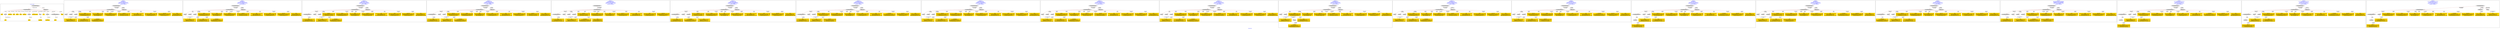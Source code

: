 digraph n0 {
fontcolor="blue"
remincross="true"
label="s05-met.json"
subgraph cluster_0 {
label="1-correct model"
n2[style="filled",color="white",fillcolor="lightgray",label="CulturalHeritageObject1"];
n3[shape="plaintext",style="filled",fillcolor="gold",label="Date"];
n4[style="filled",color="white",fillcolor="lightgray",label="Person1"];
n5[shape="plaintext",style="filled",fillcolor="gold",label="Description"];
n6[shape="plaintext",style="filled",fillcolor="gold",label="values"];
n7[shape="plaintext",style="filled",fillcolor="gold",label="Medium"];
n8[shape="plaintext",style="filled",fillcolor="gold",label="values"];
n9[shape="plaintext",style="filled",fillcolor="gold",label="Credit Line"];
n10[style="filled",color="white",fillcolor="lightgray",label="Concept1"];
n11[shape="plaintext",style="filled",fillcolor="gold",label="Accession Number"];
n12[style="filled",color="white",fillcolor="lightgray",label="Place1"];
n13[shape="plaintext",style="filled",fillcolor="gold",label="id"];
n14[style="filled",color="white",fillcolor="lightgray",label="Concept2"];
n15[style="filled",color="white",fillcolor="lightgray",label="CulturalHeritageObject2"];
n16[shape="plaintext",style="filled",fillcolor="gold",label="values"];
n17[shape="plaintext",style="filled",fillcolor="gold",label="Who"];
n18[shape="plaintext",style="filled",fillcolor="gold",label="Geography"];
n19[style="filled",color="white",fillcolor="lightgray",label="EuropeanaAggregation1"];
n20[style="filled",color="white",fillcolor="lightgray",label="WebResource1"];
n21[shape="plaintext",style="filled",fillcolor="gold",label="image"];
n22[shape="plaintext",style="filled",fillcolor="gold",label="values"];
n23[shape="plaintext",style="filled",fillcolor="gold",label="Classification"];
}
subgraph cluster_1 {
label="candidate 0\nlink coherence:1.0\nnode coherence:1.0\nconfidence:0.5564803613033656\nmapping score:0.6097358780102128\ncost:15.99994\n-precision:0.75-recall:0.57"
n25[style="filled",color="white",fillcolor="lightgray",label="CulturalHeritageObject1"];
n26[style="filled",color="white",fillcolor="lightgray",label="Person1"];
n27[style="filled",color="white",fillcolor="lightgray",label="Concept1"];
n28[style="filled",color="white",fillcolor="lightgray",label="Concept2"];
n29[style="filled",color="white",fillcolor="lightgray",label="EuropeanaAggregation1"];
n30[style="filled",color="white",fillcolor="lightgray",label="WebResource1"];
n31[shape="plaintext",style="filled",fillcolor="gold",label="Medium\n[CulturalHeritageObject,medium,0.953]\n[CulturalHeritageObject,description,0.042]\n[CulturalHeritageObject,extent,0.005]\n[CulturalHeritageObject,title,0.0]"];
n32[shape="plaintext",style="filled",fillcolor="gold",label="values\n[CulturalHeritageObject,medium,0.733]\n[Concept,prefLabel,0.131]\n[CulturalHeritageObject,description,0.124]\n[CulturalHeritageObject,provenance,0.012]"];
n33[shape="plaintext",style="filled",fillcolor="gold",label="image\n[WebResource,classLink,0.612]\n[Document,classLink,0.378]\n[Person,nameOfThePerson,0.005]\n[CulturalHeritageObject,title,0.005]"];
n34[shape="plaintext",style="filled",fillcolor="gold",label="values\n[CulturalHeritageObject,extent,0.904]\n[Person,nameOfThePerson,0.043]\n[Person,dateOfDeath,0.027]\n[Person,dateOfBirth,0.026]"];
n35[shape="plaintext",style="filled",fillcolor="gold",label="Credit Line\n[CulturalHeritageObject,provenance,0.814]\n[CulturalHeritageObject,description,0.065]\n[Person,nameOfThePerson,0.065]\n[Document,classLink,0.056]"];
n36[shape="plaintext",style="filled",fillcolor="gold",label="Geography\n[CulturalHeritageObject,description,0.379]\n[CulturalHeritageObject,provenance,0.306]\n[Document,classLink,0.194]\n[CulturalHeritageObject,rightsHolder,0.12]"];
n37[shape="plaintext",style="filled",fillcolor="gold",label="Date\n[CulturalHeritageObject,created,0.612]\n[Person,dateOfBirth,0.258]\n[Person,dateOfDeath,0.101]\n[CulturalHeritageObject,description,0.029]"];
n38[shape="plaintext",style="filled",fillcolor="gold",label="Classification\n[Concept,prefLabel,0.677]\n[CulturalHeritageObject,description,0.251]\n[CulturalHeritageObject,provenance,0.07]\n[CulturalHeritageObject,title,0.002]"];
n39[shape="plaintext",style="filled",fillcolor="gold",label="Who\n[Person,nameOfThePerson,0.508]\n[Document,classLink,0.227]\n[WebResource,classLink,0.156]\n[CulturalHeritageObject,provenance,0.109]"];
n40[shape="plaintext",style="filled",fillcolor="gold",label="values\n[CulturalHeritageObject,provenance,0.465]\n[CulturalHeritageObject,description,0.222]\n[Document,classLink,0.189]\n[CulturalHeritageObject,title,0.125]"];
n41[shape="plaintext",style="filled",fillcolor="gold",label="Description\n[CulturalHeritageObject,description,0.664]\n[CulturalHeritageObject,provenance,0.174]\n[CulturalHeritageObject,title,0.091]\n[Document,classLink,0.071]"];
}
subgraph cluster_2 {
label="candidate 1\nlink coherence:1.0\nnode coherence:1.0\nconfidence:0.5564803613033656\nmapping score:0.6097358780102128\ncost:15.99997\n-precision:0.69-recall:0.52"
n43[style="filled",color="white",fillcolor="lightgray",label="CulturalHeritageObject1"];
n44[style="filled",color="white",fillcolor="lightgray",label="Person2"];
n45[style="filled",color="white",fillcolor="lightgray",label="Concept1"];
n46[style="filled",color="white",fillcolor="lightgray",label="Concept2"];
n47[style="filled",color="white",fillcolor="lightgray",label="EuropeanaAggregation1"];
n48[style="filled",color="white",fillcolor="lightgray",label="WebResource1"];
n49[shape="plaintext",style="filled",fillcolor="gold",label="Medium\n[CulturalHeritageObject,medium,0.953]\n[CulturalHeritageObject,description,0.042]\n[CulturalHeritageObject,extent,0.005]\n[CulturalHeritageObject,title,0.0]"];
n50[shape="plaintext",style="filled",fillcolor="gold",label="values\n[CulturalHeritageObject,medium,0.733]\n[Concept,prefLabel,0.131]\n[CulturalHeritageObject,description,0.124]\n[CulturalHeritageObject,provenance,0.012]"];
n51[shape="plaintext",style="filled",fillcolor="gold",label="image\n[WebResource,classLink,0.612]\n[Document,classLink,0.378]\n[Person,nameOfThePerson,0.005]\n[CulturalHeritageObject,title,0.005]"];
n52[shape="plaintext",style="filled",fillcolor="gold",label="values\n[CulturalHeritageObject,extent,0.904]\n[Person,nameOfThePerson,0.043]\n[Person,dateOfDeath,0.027]\n[Person,dateOfBirth,0.026]"];
n53[shape="plaintext",style="filled",fillcolor="gold",label="Credit Line\n[CulturalHeritageObject,provenance,0.814]\n[CulturalHeritageObject,description,0.065]\n[Person,nameOfThePerson,0.065]\n[Document,classLink,0.056]"];
n54[shape="plaintext",style="filled",fillcolor="gold",label="Who\n[Person,nameOfThePerson,0.508]\n[Document,classLink,0.227]\n[WebResource,classLink,0.156]\n[CulturalHeritageObject,provenance,0.109]"];
n55[shape="plaintext",style="filled",fillcolor="gold",label="Geography\n[CulturalHeritageObject,description,0.379]\n[CulturalHeritageObject,provenance,0.306]\n[Document,classLink,0.194]\n[CulturalHeritageObject,rightsHolder,0.12]"];
n56[shape="plaintext",style="filled",fillcolor="gold",label="Date\n[CulturalHeritageObject,created,0.612]\n[Person,dateOfBirth,0.258]\n[Person,dateOfDeath,0.101]\n[CulturalHeritageObject,description,0.029]"];
n57[shape="plaintext",style="filled",fillcolor="gold",label="Classification\n[Concept,prefLabel,0.677]\n[CulturalHeritageObject,description,0.251]\n[CulturalHeritageObject,provenance,0.07]\n[CulturalHeritageObject,title,0.002]"];
n58[shape="plaintext",style="filled",fillcolor="gold",label="values\n[CulturalHeritageObject,provenance,0.465]\n[CulturalHeritageObject,description,0.222]\n[Document,classLink,0.189]\n[CulturalHeritageObject,title,0.125]"];
n59[shape="plaintext",style="filled",fillcolor="gold",label="Description\n[CulturalHeritageObject,description,0.664]\n[CulturalHeritageObject,provenance,0.174]\n[CulturalHeritageObject,title,0.091]\n[Document,classLink,0.071]"];
}
subgraph cluster_3 {
label="candidate 10\nlink coherence:0.9375\nnode coherence:0.9375\nconfidence:0.628071449780492\nmapping score:0.6127662408359216\ncost:114.99995\n-precision:0.75-recall:0.57"
n61[style="filled",color="white",fillcolor="lightgray",label="CulturalHeritageObject1"];
n62[style="filled",color="white",fillcolor="lightgray",label="CulturalHeritageObject2"];
n63[style="filled",color="white",fillcolor="lightgray",label="Person1"];
n64[style="filled",color="white",fillcolor="lightgray",label="Concept1"];
n65[style="filled",color="white",fillcolor="lightgray",label="EuropeanaAggregation1"];
n66[style="filled",color="white",fillcolor="lightgray",label="WebResource1"];
n67[shape="plaintext",style="filled",fillcolor="gold",label="Geography\n[CulturalHeritageObject,description,0.379]\n[CulturalHeritageObject,provenance,0.306]\n[Document,classLink,0.194]\n[CulturalHeritageObject,rightsHolder,0.12]"];
n68[shape="plaintext",style="filled",fillcolor="gold",label="Classification\n[Concept,prefLabel,0.677]\n[CulturalHeritageObject,description,0.251]\n[CulturalHeritageObject,provenance,0.07]\n[CulturalHeritageObject,title,0.002]"];
n69[shape="plaintext",style="filled",fillcolor="gold",label="Medium\n[CulturalHeritageObject,medium,0.953]\n[CulturalHeritageObject,description,0.042]\n[CulturalHeritageObject,extent,0.005]\n[CulturalHeritageObject,title,0.0]"];
n70[shape="plaintext",style="filled",fillcolor="gold",label="image\n[WebResource,classLink,0.612]\n[Document,classLink,0.378]\n[Person,nameOfThePerson,0.005]\n[CulturalHeritageObject,title,0.005]"];
n71[shape="plaintext",style="filled",fillcolor="gold",label="values\n[CulturalHeritageObject,extent,0.904]\n[Person,nameOfThePerson,0.043]\n[Person,dateOfDeath,0.027]\n[Person,dateOfBirth,0.026]"];
n72[shape="plaintext",style="filled",fillcolor="gold",label="Credit Line\n[CulturalHeritageObject,provenance,0.814]\n[CulturalHeritageObject,description,0.065]\n[Person,nameOfThePerson,0.065]\n[Document,classLink,0.056]"];
n73[shape="plaintext",style="filled",fillcolor="gold",label="values\n[CulturalHeritageObject,medium,0.733]\n[Concept,prefLabel,0.131]\n[CulturalHeritageObject,description,0.124]\n[CulturalHeritageObject,provenance,0.012]"];
n74[shape="plaintext",style="filled",fillcolor="gold",label="Date\n[CulturalHeritageObject,created,0.612]\n[Person,dateOfBirth,0.258]\n[Person,dateOfDeath,0.101]\n[CulturalHeritageObject,description,0.029]"];
n75[shape="plaintext",style="filled",fillcolor="gold",label="Who\n[Person,nameOfThePerson,0.508]\n[Document,classLink,0.227]\n[WebResource,classLink,0.156]\n[CulturalHeritageObject,provenance,0.109]"];
n76[shape="plaintext",style="filled",fillcolor="gold",label="values\n[CulturalHeritageObject,provenance,0.465]\n[CulturalHeritageObject,description,0.222]\n[Document,classLink,0.189]\n[CulturalHeritageObject,title,0.125]"];
n77[shape="plaintext",style="filled",fillcolor="gold",label="Description\n[CulturalHeritageObject,description,0.664]\n[CulturalHeritageObject,provenance,0.174]\n[CulturalHeritageObject,title,0.091]\n[Document,classLink,0.071]"];
}
subgraph cluster_4 {
label="candidate 11\nlink coherence:0.9375\nnode coherence:0.9375\nconfidence:0.6134684810128342\nmapping score:0.6078985845800357\ncost:114.99995\n-precision:0.75-recall:0.57"
n79[style="filled",color="white",fillcolor="lightgray",label="CulturalHeritageObject1"];
n80[style="filled",color="white",fillcolor="lightgray",label="CulturalHeritageObject2"];
n81[style="filled",color="white",fillcolor="lightgray",label="Person1"];
n82[style="filled",color="white",fillcolor="lightgray",label="Concept1"];
n83[style="filled",color="white",fillcolor="lightgray",label="EuropeanaAggregation1"];
n84[style="filled",color="white",fillcolor="lightgray",label="WebResource1"];
n85[shape="plaintext",style="filled",fillcolor="gold",label="Credit Line\n[CulturalHeritageObject,provenance,0.814]\n[CulturalHeritageObject,description,0.065]\n[Person,nameOfThePerson,0.065]\n[Document,classLink,0.056]"];
n86[shape="plaintext",style="filled",fillcolor="gold",label="Classification\n[Concept,prefLabel,0.677]\n[CulturalHeritageObject,description,0.251]\n[CulturalHeritageObject,provenance,0.07]\n[CulturalHeritageObject,title,0.002]"];
n87[shape="plaintext",style="filled",fillcolor="gold",label="Medium\n[CulturalHeritageObject,medium,0.953]\n[CulturalHeritageObject,description,0.042]\n[CulturalHeritageObject,extent,0.005]\n[CulturalHeritageObject,title,0.0]"];
n88[shape="plaintext",style="filled",fillcolor="gold",label="image\n[WebResource,classLink,0.612]\n[Document,classLink,0.378]\n[Person,nameOfThePerson,0.005]\n[CulturalHeritageObject,title,0.005]"];
n89[shape="plaintext",style="filled",fillcolor="gold",label="values\n[CulturalHeritageObject,extent,0.904]\n[Person,nameOfThePerson,0.043]\n[Person,dateOfDeath,0.027]\n[Person,dateOfBirth,0.026]"];
n90[shape="plaintext",style="filled",fillcolor="gold",label="values\n[CulturalHeritageObject,provenance,0.465]\n[CulturalHeritageObject,description,0.222]\n[Document,classLink,0.189]\n[CulturalHeritageObject,title,0.125]"];
n91[shape="plaintext",style="filled",fillcolor="gold",label="values\n[CulturalHeritageObject,medium,0.733]\n[Concept,prefLabel,0.131]\n[CulturalHeritageObject,description,0.124]\n[CulturalHeritageObject,provenance,0.012]"];
n92[shape="plaintext",style="filled",fillcolor="gold",label="Date\n[CulturalHeritageObject,created,0.612]\n[Person,dateOfBirth,0.258]\n[Person,dateOfDeath,0.101]\n[CulturalHeritageObject,description,0.029]"];
n93[shape="plaintext",style="filled",fillcolor="gold",label="Who\n[Person,nameOfThePerson,0.508]\n[Document,classLink,0.227]\n[WebResource,classLink,0.156]\n[CulturalHeritageObject,provenance,0.109]"];
n94[shape="plaintext",style="filled",fillcolor="gold",label="Description\n[CulturalHeritageObject,description,0.664]\n[CulturalHeritageObject,provenance,0.174]\n[CulturalHeritageObject,title,0.091]\n[Document,classLink,0.071]"];
n95[shape="plaintext",style="filled",fillcolor="gold",label="Geography\n[CulturalHeritageObject,description,0.379]\n[CulturalHeritageObject,provenance,0.306]\n[Document,classLink,0.194]\n[CulturalHeritageObject,rightsHolder,0.12]"];
}
subgraph cluster_5 {
label="candidate 12\nlink coherence:0.9375\nnode coherence:0.9375\nconfidence:0.6067478589355764\nmapping score:0.6056583772209497\ncost:114.99996\n-precision:0.62-recall:0.48"
n97[style="filled",color="white",fillcolor="lightgray",label="CulturalHeritageObject1"];
n98[style="filled",color="white",fillcolor="lightgray",label="CulturalHeritageObject2"];
n99[style="filled",color="white",fillcolor="lightgray",label="Person1"];
n100[style="filled",color="white",fillcolor="lightgray",label="Concept1"];
n101[style="filled",color="white",fillcolor="lightgray",label="Document1"];
n102[style="filled",color="white",fillcolor="lightgray",label="EuropeanaAggregation1"];
n103[shape="plaintext",style="filled",fillcolor="gold",label="Geography\n[CulturalHeritageObject,description,0.379]\n[CulturalHeritageObject,provenance,0.306]\n[Document,classLink,0.194]\n[CulturalHeritageObject,rightsHolder,0.12]"];
n104[shape="plaintext",style="filled",fillcolor="gold",label="Classification\n[Concept,prefLabel,0.677]\n[CulturalHeritageObject,description,0.251]\n[CulturalHeritageObject,provenance,0.07]\n[CulturalHeritageObject,title,0.002]"];
n105[shape="plaintext",style="filled",fillcolor="gold",label="Medium\n[CulturalHeritageObject,medium,0.953]\n[CulturalHeritageObject,description,0.042]\n[CulturalHeritageObject,extent,0.005]\n[CulturalHeritageObject,title,0.0]"];
n106[shape="plaintext",style="filled",fillcolor="gold",label="values\n[CulturalHeritageObject,extent,0.904]\n[Person,nameOfThePerson,0.043]\n[Person,dateOfDeath,0.027]\n[Person,dateOfBirth,0.026]"];
n107[shape="plaintext",style="filled",fillcolor="gold",label="Credit Line\n[CulturalHeritageObject,provenance,0.814]\n[CulturalHeritageObject,description,0.065]\n[Person,nameOfThePerson,0.065]\n[Document,classLink,0.056]"];
n108[shape="plaintext",style="filled",fillcolor="gold",label="image\n[WebResource,classLink,0.612]\n[Document,classLink,0.378]\n[Person,nameOfThePerson,0.005]\n[CulturalHeritageObject,title,0.005]"];
n109[shape="plaintext",style="filled",fillcolor="gold",label="values\n[CulturalHeritageObject,medium,0.733]\n[Concept,prefLabel,0.131]\n[CulturalHeritageObject,description,0.124]\n[CulturalHeritageObject,provenance,0.012]"];
n110[shape="plaintext",style="filled",fillcolor="gold",label="Date\n[CulturalHeritageObject,created,0.612]\n[Person,dateOfBirth,0.258]\n[Person,dateOfDeath,0.101]\n[CulturalHeritageObject,description,0.029]"];
n111[shape="plaintext",style="filled",fillcolor="gold",label="Who\n[Person,nameOfThePerson,0.508]\n[Document,classLink,0.227]\n[WebResource,classLink,0.156]\n[CulturalHeritageObject,provenance,0.109]"];
n112[shape="plaintext",style="filled",fillcolor="gold",label="values\n[CulturalHeritageObject,provenance,0.465]\n[CulturalHeritageObject,description,0.222]\n[Document,classLink,0.189]\n[CulturalHeritageObject,title,0.125]"];
n113[shape="plaintext",style="filled",fillcolor="gold",label="Description\n[CulturalHeritageObject,description,0.664]\n[CulturalHeritageObject,provenance,0.174]\n[CulturalHeritageObject,title,0.091]\n[Document,classLink,0.071]"];
}
subgraph cluster_6 {
label="candidate 13\nlink coherence:0.9375\nnode coherence:0.9375\nconfidence:0.6025406689808448\nmapping score:0.6042559805693725\ncost:114.99998\n-precision:0.62-recall:0.48"
n115[style="filled",color="white",fillcolor="lightgray",label="CulturalHeritageObject1"];
n116[style="filled",color="white",fillcolor="lightgray",label="CulturalHeritageObject2"];
n117[style="filled",color="white",fillcolor="lightgray",label="Concept1"];
n118[style="filled",color="white",fillcolor="lightgray",label="Document1"];
n119[style="filled",color="white",fillcolor="lightgray",label="EuropeanaAggregation1"];
n120[style="filled",color="white",fillcolor="lightgray",label="WebResource1"];
n121[shape="plaintext",style="filled",fillcolor="gold",label="Geography\n[CulturalHeritageObject,description,0.379]\n[CulturalHeritageObject,provenance,0.306]\n[Document,classLink,0.194]\n[CulturalHeritageObject,rightsHolder,0.12]"];
n122[shape="plaintext",style="filled",fillcolor="gold",label="Classification\n[Concept,prefLabel,0.677]\n[CulturalHeritageObject,description,0.251]\n[CulturalHeritageObject,provenance,0.07]\n[CulturalHeritageObject,title,0.002]"];
n123[shape="plaintext",style="filled",fillcolor="gold",label="Medium\n[CulturalHeritageObject,medium,0.953]\n[CulturalHeritageObject,description,0.042]\n[CulturalHeritageObject,extent,0.005]\n[CulturalHeritageObject,title,0.0]"];
n124[shape="plaintext",style="filled",fillcolor="gold",label="image\n[WebResource,classLink,0.612]\n[Document,classLink,0.378]\n[Person,nameOfThePerson,0.005]\n[CulturalHeritageObject,title,0.005]"];
n125[shape="plaintext",style="filled",fillcolor="gold",label="values\n[CulturalHeritageObject,extent,0.904]\n[Person,nameOfThePerson,0.043]\n[Person,dateOfDeath,0.027]\n[Person,dateOfBirth,0.026]"];
n126[shape="plaintext",style="filled",fillcolor="gold",label="Credit Line\n[CulturalHeritageObject,provenance,0.814]\n[CulturalHeritageObject,description,0.065]\n[Person,nameOfThePerson,0.065]\n[Document,classLink,0.056]"];
n127[shape="plaintext",style="filled",fillcolor="gold",label="Who\n[Person,nameOfThePerson,0.508]\n[Document,classLink,0.227]\n[WebResource,classLink,0.156]\n[CulturalHeritageObject,provenance,0.109]"];
n128[shape="plaintext",style="filled",fillcolor="gold",label="values\n[CulturalHeritageObject,medium,0.733]\n[Concept,prefLabel,0.131]\n[CulturalHeritageObject,description,0.124]\n[CulturalHeritageObject,provenance,0.012]"];
n129[shape="plaintext",style="filled",fillcolor="gold",label="Date\n[CulturalHeritageObject,created,0.612]\n[Person,dateOfBirth,0.258]\n[Person,dateOfDeath,0.101]\n[CulturalHeritageObject,description,0.029]"];
n130[shape="plaintext",style="filled",fillcolor="gold",label="values\n[CulturalHeritageObject,provenance,0.465]\n[CulturalHeritageObject,description,0.222]\n[Document,classLink,0.189]\n[CulturalHeritageObject,title,0.125]"];
n131[shape="plaintext",style="filled",fillcolor="gold",label="Description\n[CulturalHeritageObject,description,0.664]\n[CulturalHeritageObject,provenance,0.174]\n[CulturalHeritageObject,title,0.091]\n[Document,classLink,0.071]"];
}
subgraph cluster_7 {
label="candidate 14\nlink coherence:0.9375\nnode coherence:0.9375\nconfidence:0.5874093902529242\nmapping score:0.599212220993399\ncost:114.99995\n-precision:0.75-recall:0.57"
n133[style="filled",color="white",fillcolor="lightgray",label="CulturalHeritageObject1"];
n134[style="filled",color="white",fillcolor="lightgray",label="CulturalHeritageObject2"];
n135[style="filled",color="white",fillcolor="lightgray",label="Person1"];
n136[style="filled",color="white",fillcolor="lightgray",label="Document1"];
n137[style="filled",color="white",fillcolor="lightgray",label="EuropeanaAggregation1"];
n138[style="filled",color="white",fillcolor="lightgray",label="WebResource1"];
n139[shape="plaintext",style="filled",fillcolor="gold",label="Credit Line\n[CulturalHeritageObject,provenance,0.814]\n[CulturalHeritageObject,description,0.065]\n[Person,nameOfThePerson,0.065]\n[Document,classLink,0.056]"];
n140[shape="plaintext",style="filled",fillcolor="gold",label="Medium\n[CulturalHeritageObject,medium,0.953]\n[CulturalHeritageObject,description,0.042]\n[CulturalHeritageObject,extent,0.005]\n[CulturalHeritageObject,title,0.0]"];
n141[shape="plaintext",style="filled",fillcolor="gold",label="image\n[WebResource,classLink,0.612]\n[Document,classLink,0.378]\n[Person,nameOfThePerson,0.005]\n[CulturalHeritageObject,title,0.005]"];
n142[shape="plaintext",style="filled",fillcolor="gold",label="values\n[CulturalHeritageObject,extent,0.904]\n[Person,nameOfThePerson,0.043]\n[Person,dateOfDeath,0.027]\n[Person,dateOfBirth,0.026]"];
n143[shape="plaintext",style="filled",fillcolor="gold",label="values\n[CulturalHeritageObject,provenance,0.465]\n[CulturalHeritageObject,description,0.222]\n[Document,classLink,0.189]\n[CulturalHeritageObject,title,0.125]"];
n144[shape="plaintext",style="filled",fillcolor="gold",label="Geography\n[CulturalHeritageObject,description,0.379]\n[CulturalHeritageObject,provenance,0.306]\n[Document,classLink,0.194]\n[CulturalHeritageObject,rightsHolder,0.12]"];
n145[shape="plaintext",style="filled",fillcolor="gold",label="values\n[CulturalHeritageObject,medium,0.733]\n[Concept,prefLabel,0.131]\n[CulturalHeritageObject,description,0.124]\n[CulturalHeritageObject,provenance,0.012]"];
n146[shape="plaintext",style="filled",fillcolor="gold",label="Date\n[CulturalHeritageObject,created,0.612]\n[Person,dateOfBirth,0.258]\n[Person,dateOfDeath,0.101]\n[CulturalHeritageObject,description,0.029]"];
n147[shape="plaintext",style="filled",fillcolor="gold",label="Who\n[Person,nameOfThePerson,0.508]\n[Document,classLink,0.227]\n[WebResource,classLink,0.156]\n[CulturalHeritageObject,provenance,0.109]"];
n148[shape="plaintext",style="filled",fillcolor="gold",label="Classification\n[Concept,prefLabel,0.677]\n[CulturalHeritageObject,description,0.251]\n[CulturalHeritageObject,provenance,0.07]\n[CulturalHeritageObject,title,0.002]"];
n149[shape="plaintext",style="filled",fillcolor="gold",label="Description\n[CulturalHeritageObject,description,0.664]\n[CulturalHeritageObject,provenance,0.174]\n[CulturalHeritageObject,title,0.091]\n[Document,classLink,0.071]"];
}
subgraph cluster_8 {
label="candidate 15\nlink coherence:0.9375\nnode coherence:0.9375\nconfidence:0.573369493909878\nmapping score:0.5945322555457169\ncost:15.99994\n-precision:0.75-recall:0.57"
n151[style="filled",color="white",fillcolor="lightgray",label="CulturalHeritageObject1"];
n152[style="filled",color="white",fillcolor="lightgray",label="Person1"];
n153[style="filled",color="white",fillcolor="lightgray",label="Concept1"];
n154[style="filled",color="white",fillcolor="lightgray",label="Concept2"];
n155[style="filled",color="white",fillcolor="lightgray",label="EuropeanaAggregation1"];
n156[style="filled",color="white",fillcolor="lightgray",label="WebResource1"];
n157[shape="plaintext",style="filled",fillcolor="gold",label="Geography\n[CulturalHeritageObject,description,0.379]\n[CulturalHeritageObject,provenance,0.306]\n[Document,classLink,0.194]\n[CulturalHeritageObject,rightsHolder,0.12]"];
n158[shape="plaintext",style="filled",fillcolor="gold",label="Medium\n[CulturalHeritageObject,medium,0.953]\n[CulturalHeritageObject,description,0.042]\n[CulturalHeritageObject,extent,0.005]\n[CulturalHeritageObject,title,0.0]"];
n159[shape="plaintext",style="filled",fillcolor="gold",label="values\n[CulturalHeritageObject,medium,0.733]\n[Concept,prefLabel,0.131]\n[CulturalHeritageObject,description,0.124]\n[CulturalHeritageObject,provenance,0.012]"];
n160[shape="plaintext",style="filled",fillcolor="gold",label="image\n[WebResource,classLink,0.612]\n[Document,classLink,0.378]\n[Person,nameOfThePerson,0.005]\n[CulturalHeritageObject,title,0.005]"];
n161[shape="plaintext",style="filled",fillcolor="gold",label="values\n[CulturalHeritageObject,extent,0.904]\n[Person,nameOfThePerson,0.043]\n[Person,dateOfDeath,0.027]\n[Person,dateOfBirth,0.026]"];
n162[shape="plaintext",style="filled",fillcolor="gold",label="Credit Line\n[CulturalHeritageObject,provenance,0.814]\n[CulturalHeritageObject,description,0.065]\n[Person,nameOfThePerson,0.065]\n[Document,classLink,0.056]"];
n163[shape="plaintext",style="filled",fillcolor="gold",label="Date\n[CulturalHeritageObject,created,0.612]\n[Person,dateOfBirth,0.258]\n[Person,dateOfDeath,0.101]\n[CulturalHeritageObject,description,0.029]"];
n164[shape="plaintext",style="filled",fillcolor="gold",label="Classification\n[Concept,prefLabel,0.677]\n[CulturalHeritageObject,description,0.251]\n[CulturalHeritageObject,provenance,0.07]\n[CulturalHeritageObject,title,0.002]"];
n165[shape="plaintext",style="filled",fillcolor="gold",label="Who\n[Person,nameOfThePerson,0.508]\n[Document,classLink,0.227]\n[WebResource,classLink,0.156]\n[CulturalHeritageObject,provenance,0.109]"];
n166[shape="plaintext",style="filled",fillcolor="gold",label="values\n[CulturalHeritageObject,provenance,0.465]\n[CulturalHeritageObject,description,0.222]\n[Document,classLink,0.189]\n[CulturalHeritageObject,title,0.125]"];
n167[shape="plaintext",style="filled",fillcolor="gold",label="Description\n[CulturalHeritageObject,description,0.664]\n[CulturalHeritageObject,provenance,0.174]\n[CulturalHeritageObject,title,0.091]\n[Document,classLink,0.071]"];
}
subgraph cluster_9 {
label="candidate 16\nlink coherence:0.9375\nnode coherence:1.0\nconfidence:0.5564803613033656\nmapping score:0.6097358780102128\ncost:15.99995\n-precision:0.81-recall:0.62"
n169[style="filled",color="white",fillcolor="lightgray",label="CulturalHeritageObject1"];
n170[style="filled",color="white",fillcolor="lightgray",label="Person1"];
n171[style="filled",color="white",fillcolor="lightgray",label="Concept1"];
n172[style="filled",color="white",fillcolor="lightgray",label="Concept2"];
n173[style="filled",color="white",fillcolor="lightgray",label="EuropeanaAggregation1"];
n174[style="filled",color="white",fillcolor="lightgray",label="WebResource1"];
n175[shape="plaintext",style="filled",fillcolor="gold",label="Medium\n[CulturalHeritageObject,medium,0.953]\n[CulturalHeritageObject,description,0.042]\n[CulturalHeritageObject,extent,0.005]\n[CulturalHeritageObject,title,0.0]"];
n176[shape="plaintext",style="filled",fillcolor="gold",label="values\n[CulturalHeritageObject,medium,0.733]\n[Concept,prefLabel,0.131]\n[CulturalHeritageObject,description,0.124]\n[CulturalHeritageObject,provenance,0.012]"];
n177[shape="plaintext",style="filled",fillcolor="gold",label="image\n[WebResource,classLink,0.612]\n[Document,classLink,0.378]\n[Person,nameOfThePerson,0.005]\n[CulturalHeritageObject,title,0.005]"];
n178[shape="plaintext",style="filled",fillcolor="gold",label="values\n[CulturalHeritageObject,extent,0.904]\n[Person,nameOfThePerson,0.043]\n[Person,dateOfDeath,0.027]\n[Person,dateOfBirth,0.026]"];
n179[shape="plaintext",style="filled",fillcolor="gold",label="Credit Line\n[CulturalHeritageObject,provenance,0.814]\n[CulturalHeritageObject,description,0.065]\n[Person,nameOfThePerson,0.065]\n[Document,classLink,0.056]"];
n180[shape="plaintext",style="filled",fillcolor="gold",label="Geography\n[CulturalHeritageObject,description,0.379]\n[CulturalHeritageObject,provenance,0.306]\n[Document,classLink,0.194]\n[CulturalHeritageObject,rightsHolder,0.12]"];
n181[shape="plaintext",style="filled",fillcolor="gold",label="Date\n[CulturalHeritageObject,created,0.612]\n[Person,dateOfBirth,0.258]\n[Person,dateOfDeath,0.101]\n[CulturalHeritageObject,description,0.029]"];
n182[shape="plaintext",style="filled",fillcolor="gold",label="Classification\n[Concept,prefLabel,0.677]\n[CulturalHeritageObject,description,0.251]\n[CulturalHeritageObject,provenance,0.07]\n[CulturalHeritageObject,title,0.002]"];
n183[shape="plaintext",style="filled",fillcolor="gold",label="Who\n[Person,nameOfThePerson,0.508]\n[Document,classLink,0.227]\n[WebResource,classLink,0.156]\n[CulturalHeritageObject,provenance,0.109]"];
n184[shape="plaintext",style="filled",fillcolor="gold",label="values\n[CulturalHeritageObject,provenance,0.465]\n[CulturalHeritageObject,description,0.222]\n[Document,classLink,0.189]\n[CulturalHeritageObject,title,0.125]"];
n185[shape="plaintext",style="filled",fillcolor="gold",label="Description\n[CulturalHeritageObject,description,0.664]\n[CulturalHeritageObject,provenance,0.174]\n[CulturalHeritageObject,title,0.091]\n[Document,classLink,0.071]"];
}
subgraph cluster_10 {
label="candidate 17\nlink coherence:0.9375\nnode coherence:1.0\nconfidence:0.5564803613033656\nmapping score:0.6097358780102128\ncost:15.99998\n-precision:0.75-recall:0.57"
n187[style="filled",color="white",fillcolor="lightgray",label="CulturalHeritageObject1"];
n188[style="filled",color="white",fillcolor="lightgray",label="Person2"];
n189[style="filled",color="white",fillcolor="lightgray",label="Concept1"];
n190[style="filled",color="white",fillcolor="lightgray",label="Concept2"];
n191[style="filled",color="white",fillcolor="lightgray",label="EuropeanaAggregation1"];
n192[style="filled",color="white",fillcolor="lightgray",label="WebResource1"];
n193[shape="plaintext",style="filled",fillcolor="gold",label="Medium\n[CulturalHeritageObject,medium,0.953]\n[CulturalHeritageObject,description,0.042]\n[CulturalHeritageObject,extent,0.005]\n[CulturalHeritageObject,title,0.0]"];
n194[shape="plaintext",style="filled",fillcolor="gold",label="values\n[CulturalHeritageObject,medium,0.733]\n[Concept,prefLabel,0.131]\n[CulturalHeritageObject,description,0.124]\n[CulturalHeritageObject,provenance,0.012]"];
n195[shape="plaintext",style="filled",fillcolor="gold",label="image\n[WebResource,classLink,0.612]\n[Document,classLink,0.378]\n[Person,nameOfThePerson,0.005]\n[CulturalHeritageObject,title,0.005]"];
n196[shape="plaintext",style="filled",fillcolor="gold",label="values\n[CulturalHeritageObject,extent,0.904]\n[Person,nameOfThePerson,0.043]\n[Person,dateOfDeath,0.027]\n[Person,dateOfBirth,0.026]"];
n197[shape="plaintext",style="filled",fillcolor="gold",label="Credit Line\n[CulturalHeritageObject,provenance,0.814]\n[CulturalHeritageObject,description,0.065]\n[Person,nameOfThePerson,0.065]\n[Document,classLink,0.056]"];
n198[shape="plaintext",style="filled",fillcolor="gold",label="Who\n[Person,nameOfThePerson,0.508]\n[Document,classLink,0.227]\n[WebResource,classLink,0.156]\n[CulturalHeritageObject,provenance,0.109]"];
n199[shape="plaintext",style="filled",fillcolor="gold",label="Geography\n[CulturalHeritageObject,description,0.379]\n[CulturalHeritageObject,provenance,0.306]\n[Document,classLink,0.194]\n[CulturalHeritageObject,rightsHolder,0.12]"];
n200[shape="plaintext",style="filled",fillcolor="gold",label="Date\n[CulturalHeritageObject,created,0.612]\n[Person,dateOfBirth,0.258]\n[Person,dateOfDeath,0.101]\n[CulturalHeritageObject,description,0.029]"];
n201[shape="plaintext",style="filled",fillcolor="gold",label="Classification\n[Concept,prefLabel,0.677]\n[CulturalHeritageObject,description,0.251]\n[CulturalHeritageObject,provenance,0.07]\n[CulturalHeritageObject,title,0.002]"];
n202[shape="plaintext",style="filled",fillcolor="gold",label="values\n[CulturalHeritageObject,provenance,0.465]\n[CulturalHeritageObject,description,0.222]\n[Document,classLink,0.189]\n[CulturalHeritageObject,title,0.125]"];
n203[shape="plaintext",style="filled",fillcolor="gold",label="Description\n[CulturalHeritageObject,description,0.664]\n[CulturalHeritageObject,provenance,0.174]\n[CulturalHeritageObject,title,0.091]\n[Document,classLink,0.071]"];
}
subgraph cluster_11 {
label="candidate 18\nlink coherence:0.9375\nnode coherence:1.0\nconfidence:0.5564803613033656\nmapping score:0.6097358780102128\ncost:114.99997\n-precision:0.69-recall:0.52"
n205[style="filled",color="white",fillcolor="lightgray",label="CulturalHeritageObject1"];
n206[style="filled",color="white",fillcolor="lightgray",label="Person2"];
n207[style="filled",color="white",fillcolor="lightgray",label="Concept1"];
n208[style="filled",color="white",fillcolor="lightgray",label="EuropeanaAggregation1"];
n209[style="filled",color="white",fillcolor="lightgray",label="WebResource1"];
n210[style="filled",color="white",fillcolor="lightgray",label="Concept2"];
n211[shape="plaintext",style="filled",fillcolor="gold",label="Medium\n[CulturalHeritageObject,medium,0.953]\n[CulturalHeritageObject,description,0.042]\n[CulturalHeritageObject,extent,0.005]\n[CulturalHeritageObject,title,0.0]"];
n212[shape="plaintext",style="filled",fillcolor="gold",label="values\n[CulturalHeritageObject,medium,0.733]\n[Concept,prefLabel,0.131]\n[CulturalHeritageObject,description,0.124]\n[CulturalHeritageObject,provenance,0.012]"];
n213[shape="plaintext",style="filled",fillcolor="gold",label="image\n[WebResource,classLink,0.612]\n[Document,classLink,0.378]\n[Person,nameOfThePerson,0.005]\n[CulturalHeritageObject,title,0.005]"];
n214[shape="plaintext",style="filled",fillcolor="gold",label="values\n[CulturalHeritageObject,extent,0.904]\n[Person,nameOfThePerson,0.043]\n[Person,dateOfDeath,0.027]\n[Person,dateOfBirth,0.026]"];
n215[shape="plaintext",style="filled",fillcolor="gold",label="Credit Line\n[CulturalHeritageObject,provenance,0.814]\n[CulturalHeritageObject,description,0.065]\n[Person,nameOfThePerson,0.065]\n[Document,classLink,0.056]"];
n216[shape="plaintext",style="filled",fillcolor="gold",label="Who\n[Person,nameOfThePerson,0.508]\n[Document,classLink,0.227]\n[WebResource,classLink,0.156]\n[CulturalHeritageObject,provenance,0.109]"];
n217[shape="plaintext",style="filled",fillcolor="gold",label="Geography\n[CulturalHeritageObject,description,0.379]\n[CulturalHeritageObject,provenance,0.306]\n[Document,classLink,0.194]\n[CulturalHeritageObject,rightsHolder,0.12]"];
n218[shape="plaintext",style="filled",fillcolor="gold",label="Date\n[CulturalHeritageObject,created,0.612]\n[Person,dateOfBirth,0.258]\n[Person,dateOfDeath,0.101]\n[CulturalHeritageObject,description,0.029]"];
n219[shape="plaintext",style="filled",fillcolor="gold",label="Classification\n[Concept,prefLabel,0.677]\n[CulturalHeritageObject,description,0.251]\n[CulturalHeritageObject,provenance,0.07]\n[CulturalHeritageObject,title,0.002]"];
n220[shape="plaintext",style="filled",fillcolor="gold",label="values\n[CulturalHeritageObject,provenance,0.465]\n[CulturalHeritageObject,description,0.222]\n[Document,classLink,0.189]\n[CulturalHeritageObject,title,0.125]"];
n221[shape="plaintext",style="filled",fillcolor="gold",label="Description\n[CulturalHeritageObject,description,0.664]\n[CulturalHeritageObject,provenance,0.174]\n[CulturalHeritageObject,title,0.091]\n[Document,classLink,0.071]"];
}
subgraph cluster_12 {
label="candidate 19\nlink coherence:0.9375\nnode coherence:1.0\nconfidence:0.5564803613033656\nmapping score:0.6097358780102128\ncost:115.009952\n-precision:0.75-recall:0.57"
n223[style="filled",color="white",fillcolor="lightgray",label="CulturalHeritageObject1"];
n224[style="filled",color="white",fillcolor="lightgray",label="Person1"];
n225[style="filled",color="white",fillcolor="lightgray",label="Concept1"];
n226[style="filled",color="white",fillcolor="lightgray",label="Concept2"];
n227[style="filled",color="white",fillcolor="lightgray",label="EuropeanaAggregation1"];
n228[style="filled",color="white",fillcolor="lightgray",label="WebResource1"];
n229[shape="plaintext",style="filled",fillcolor="gold",label="Medium\n[CulturalHeritageObject,medium,0.953]\n[CulturalHeritageObject,description,0.042]\n[CulturalHeritageObject,extent,0.005]\n[CulturalHeritageObject,title,0.0]"];
n230[shape="plaintext",style="filled",fillcolor="gold",label="values\n[CulturalHeritageObject,medium,0.733]\n[Concept,prefLabel,0.131]\n[CulturalHeritageObject,description,0.124]\n[CulturalHeritageObject,provenance,0.012]"];
n231[shape="plaintext",style="filled",fillcolor="gold",label="image\n[WebResource,classLink,0.612]\n[Document,classLink,0.378]\n[Person,nameOfThePerson,0.005]\n[CulturalHeritageObject,title,0.005]"];
n232[shape="plaintext",style="filled",fillcolor="gold",label="values\n[CulturalHeritageObject,extent,0.904]\n[Person,nameOfThePerson,0.043]\n[Person,dateOfDeath,0.027]\n[Person,dateOfBirth,0.026]"];
n233[shape="plaintext",style="filled",fillcolor="gold",label="Credit Line\n[CulturalHeritageObject,provenance,0.814]\n[CulturalHeritageObject,description,0.065]\n[Person,nameOfThePerson,0.065]\n[Document,classLink,0.056]"];
n234[shape="plaintext",style="filled",fillcolor="gold",label="Geography\n[CulturalHeritageObject,description,0.379]\n[CulturalHeritageObject,provenance,0.306]\n[Document,classLink,0.194]\n[CulturalHeritageObject,rightsHolder,0.12]"];
n235[shape="plaintext",style="filled",fillcolor="gold",label="Date\n[CulturalHeritageObject,created,0.612]\n[Person,dateOfBirth,0.258]\n[Person,dateOfDeath,0.101]\n[CulturalHeritageObject,description,0.029]"];
n236[shape="plaintext",style="filled",fillcolor="gold",label="Classification\n[Concept,prefLabel,0.677]\n[CulturalHeritageObject,description,0.251]\n[CulturalHeritageObject,provenance,0.07]\n[CulturalHeritageObject,title,0.002]"];
n237[shape="plaintext",style="filled",fillcolor="gold",label="Who\n[Person,nameOfThePerson,0.508]\n[Document,classLink,0.227]\n[WebResource,classLink,0.156]\n[CulturalHeritageObject,provenance,0.109]"];
n238[shape="plaintext",style="filled",fillcolor="gold",label="values\n[CulturalHeritageObject,provenance,0.465]\n[CulturalHeritageObject,description,0.222]\n[Document,classLink,0.189]\n[CulturalHeritageObject,title,0.125]"];
n239[shape="plaintext",style="filled",fillcolor="gold",label="Description\n[CulturalHeritageObject,description,0.664]\n[CulturalHeritageObject,provenance,0.174]\n[CulturalHeritageObject,title,0.091]\n[Document,classLink,0.071]"];
}
subgraph cluster_13 {
label="candidate 2\nlink coherence:1.0\nnode coherence:1.0\nconfidence:0.5327074343823102\nmapping score:0.6018115690365277\ncost:15.99995\n-precision:0.81-recall:0.62"
n241[style="filled",color="white",fillcolor="lightgray",label="CulturalHeritageObject1"];
n242[style="filled",color="white",fillcolor="lightgray",label="Person1"];
n243[style="filled",color="white",fillcolor="lightgray",label="Concept1"];
n244[style="filled",color="white",fillcolor="lightgray",label="Document1"];
n245[style="filled",color="white",fillcolor="lightgray",label="EuropeanaAggregation1"];
n246[style="filled",color="white",fillcolor="lightgray",label="WebResource1"];
n247[shape="plaintext",style="filled",fillcolor="gold",label="Credit Line\n[CulturalHeritageObject,provenance,0.814]\n[CulturalHeritageObject,description,0.065]\n[Person,nameOfThePerson,0.065]\n[Document,classLink,0.056]"];
n248[shape="plaintext",style="filled",fillcolor="gold",label="Medium\n[CulturalHeritageObject,medium,0.953]\n[CulturalHeritageObject,description,0.042]\n[CulturalHeritageObject,extent,0.005]\n[CulturalHeritageObject,title,0.0]"];
n249[shape="plaintext",style="filled",fillcolor="gold",label="values\n[CulturalHeritageObject,medium,0.733]\n[Concept,prefLabel,0.131]\n[CulturalHeritageObject,description,0.124]\n[CulturalHeritageObject,provenance,0.012]"];
n250[shape="plaintext",style="filled",fillcolor="gold",label="image\n[WebResource,classLink,0.612]\n[Document,classLink,0.378]\n[Person,nameOfThePerson,0.005]\n[CulturalHeritageObject,title,0.005]"];
n251[shape="plaintext",style="filled",fillcolor="gold",label="values\n[CulturalHeritageObject,extent,0.904]\n[Person,nameOfThePerson,0.043]\n[Person,dateOfDeath,0.027]\n[Person,dateOfBirth,0.026]"];
n252[shape="plaintext",style="filled",fillcolor="gold",label="values\n[CulturalHeritageObject,provenance,0.465]\n[CulturalHeritageObject,description,0.222]\n[Document,classLink,0.189]\n[CulturalHeritageObject,title,0.125]"];
n253[shape="plaintext",style="filled",fillcolor="gold",label="Geography\n[CulturalHeritageObject,description,0.379]\n[CulturalHeritageObject,provenance,0.306]\n[Document,classLink,0.194]\n[CulturalHeritageObject,rightsHolder,0.12]"];
n254[shape="plaintext",style="filled",fillcolor="gold",label="Date\n[CulturalHeritageObject,created,0.612]\n[Person,dateOfBirth,0.258]\n[Person,dateOfDeath,0.101]\n[CulturalHeritageObject,description,0.029]"];
n255[shape="plaintext",style="filled",fillcolor="gold",label="Who\n[Person,nameOfThePerson,0.508]\n[Document,classLink,0.227]\n[WebResource,classLink,0.156]\n[CulturalHeritageObject,provenance,0.109]"];
n256[shape="plaintext",style="filled",fillcolor="gold",label="Classification\n[Concept,prefLabel,0.677]\n[CulturalHeritageObject,description,0.251]\n[CulturalHeritageObject,provenance,0.07]\n[CulturalHeritageObject,title,0.002]"];
n257[shape="plaintext",style="filled",fillcolor="gold",label="Description\n[CulturalHeritageObject,description,0.664]\n[CulturalHeritageObject,provenance,0.174]\n[CulturalHeritageObject,title,0.091]\n[Document,classLink,0.071]"];
}
subgraph cluster_14 {
label="candidate 3\nlink coherence:1.0\nnode coherence:1.0\nconfidence:0.5327074343823102\nmapping score:0.6018115690365277\ncost:16.99995\n-precision:0.82-recall:0.67"
n259[style="filled",color="white",fillcolor="lightgray",label="CulturalHeritageObject1"];
n260[style="filled",color="white",fillcolor="lightgray",label="CulturalHeritageObject2"];
n261[style="filled",color="white",fillcolor="lightgray",label="Person1"];
n262[style="filled",color="white",fillcolor="lightgray",label="Concept1"];
n263[style="filled",color="white",fillcolor="lightgray",label="Document2"];
n264[style="filled",color="white",fillcolor="lightgray",label="EuropeanaAggregation1"];
n265[style="filled",color="white",fillcolor="lightgray",label="WebResource1"];
n266[shape="plaintext",style="filled",fillcolor="gold",label="Credit Line\n[CulturalHeritageObject,provenance,0.814]\n[CulturalHeritageObject,description,0.065]\n[Person,nameOfThePerson,0.065]\n[Document,classLink,0.056]"];
n267[shape="plaintext",style="filled",fillcolor="gold",label="Medium\n[CulturalHeritageObject,medium,0.953]\n[CulturalHeritageObject,description,0.042]\n[CulturalHeritageObject,extent,0.005]\n[CulturalHeritageObject,title,0.0]"];
n268[shape="plaintext",style="filled",fillcolor="gold",label="values\n[CulturalHeritageObject,medium,0.733]\n[Concept,prefLabel,0.131]\n[CulturalHeritageObject,description,0.124]\n[CulturalHeritageObject,provenance,0.012]"];
n269[shape="plaintext",style="filled",fillcolor="gold",label="image\n[WebResource,classLink,0.612]\n[Document,classLink,0.378]\n[Person,nameOfThePerson,0.005]\n[CulturalHeritageObject,title,0.005]"];
n270[shape="plaintext",style="filled",fillcolor="gold",label="values\n[CulturalHeritageObject,extent,0.904]\n[Person,nameOfThePerson,0.043]\n[Person,dateOfDeath,0.027]\n[Person,dateOfBirth,0.026]"];
n271[shape="plaintext",style="filled",fillcolor="gold",label="values\n[CulturalHeritageObject,provenance,0.465]\n[CulturalHeritageObject,description,0.222]\n[Document,classLink,0.189]\n[CulturalHeritageObject,title,0.125]"];
n272[shape="plaintext",style="filled",fillcolor="gold",label="Date\n[CulturalHeritageObject,created,0.612]\n[Person,dateOfBirth,0.258]\n[Person,dateOfDeath,0.101]\n[CulturalHeritageObject,description,0.029]"];
n273[shape="plaintext",style="filled",fillcolor="gold",label="Geography\n[CulturalHeritageObject,description,0.379]\n[CulturalHeritageObject,provenance,0.306]\n[Document,classLink,0.194]\n[CulturalHeritageObject,rightsHolder,0.12]"];
n274[shape="plaintext",style="filled",fillcolor="gold",label="Who\n[Person,nameOfThePerson,0.508]\n[Document,classLink,0.227]\n[WebResource,classLink,0.156]\n[CulturalHeritageObject,provenance,0.109]"];
n275[shape="plaintext",style="filled",fillcolor="gold",label="Classification\n[Concept,prefLabel,0.677]\n[CulturalHeritageObject,description,0.251]\n[CulturalHeritageObject,provenance,0.07]\n[CulturalHeritageObject,title,0.002]"];
n276[shape="plaintext",style="filled",fillcolor="gold",label="Description\n[CulturalHeritageObject,description,0.664]\n[CulturalHeritageObject,provenance,0.174]\n[CulturalHeritageObject,title,0.091]\n[Document,classLink,0.071]"];
}
subgraph cluster_15 {
label="candidate 4\nlink coherence:1.0\nnode coherence:1.0\nconfidence:0.5178427836341016\nmapping score:0.5968566854537914\ncost:15.99995\n-precision:0.75-recall:0.57"
n278[style="filled",color="white",fillcolor="lightgray",label="CulturalHeritageObject1"];
n279[style="filled",color="white",fillcolor="lightgray",label="Person1"];
n280[style="filled",color="white",fillcolor="lightgray",label="Concept1"];
n281[style="filled",color="white",fillcolor="lightgray",label="Document1"];
n282[style="filled",color="white",fillcolor="lightgray",label="EuropeanaAggregation1"];
n283[style="filled",color="white",fillcolor="lightgray",label="WebResource1"];
n284[shape="plaintext",style="filled",fillcolor="gold",label="Geography\n[CulturalHeritageObject,description,0.379]\n[CulturalHeritageObject,provenance,0.306]\n[Document,classLink,0.194]\n[CulturalHeritageObject,rightsHolder,0.12]"];
n285[shape="plaintext",style="filled",fillcolor="gold",label="Medium\n[CulturalHeritageObject,medium,0.953]\n[CulturalHeritageObject,description,0.042]\n[CulturalHeritageObject,extent,0.005]\n[CulturalHeritageObject,title,0.0]"];
n286[shape="plaintext",style="filled",fillcolor="gold",label="values\n[CulturalHeritageObject,medium,0.733]\n[Concept,prefLabel,0.131]\n[CulturalHeritageObject,description,0.124]\n[CulturalHeritageObject,provenance,0.012]"];
n287[shape="plaintext",style="filled",fillcolor="gold",label="image\n[WebResource,classLink,0.612]\n[Document,classLink,0.378]\n[Person,nameOfThePerson,0.005]\n[CulturalHeritageObject,title,0.005]"];
n288[shape="plaintext",style="filled",fillcolor="gold",label="values\n[CulturalHeritageObject,extent,0.904]\n[Person,nameOfThePerson,0.043]\n[Person,dateOfDeath,0.027]\n[Person,dateOfBirth,0.026]"];
n289[shape="plaintext",style="filled",fillcolor="gold",label="Credit Line\n[CulturalHeritageObject,provenance,0.814]\n[CulturalHeritageObject,description,0.065]\n[Person,nameOfThePerson,0.065]\n[Document,classLink,0.056]"];
n290[shape="plaintext",style="filled",fillcolor="gold",label="values\n[CulturalHeritageObject,provenance,0.465]\n[CulturalHeritageObject,description,0.222]\n[Document,classLink,0.189]\n[CulturalHeritageObject,title,0.125]"];
n291[shape="plaintext",style="filled",fillcolor="gold",label="Date\n[CulturalHeritageObject,created,0.612]\n[Person,dateOfBirth,0.258]\n[Person,dateOfDeath,0.101]\n[CulturalHeritageObject,description,0.029]"];
n292[shape="plaintext",style="filled",fillcolor="gold",label="Who\n[Person,nameOfThePerson,0.508]\n[Document,classLink,0.227]\n[WebResource,classLink,0.156]\n[CulturalHeritageObject,provenance,0.109]"];
n293[shape="plaintext",style="filled",fillcolor="gold",label="Classification\n[Concept,prefLabel,0.677]\n[CulturalHeritageObject,description,0.251]\n[CulturalHeritageObject,provenance,0.07]\n[CulturalHeritageObject,title,0.002]"];
n294[shape="plaintext",style="filled",fillcolor="gold",label="Description\n[CulturalHeritageObject,description,0.664]\n[CulturalHeritageObject,provenance,0.174]\n[CulturalHeritageObject,title,0.091]\n[Document,classLink,0.071]"];
}
subgraph cluster_16 {
label="candidate 5\nlink coherence:1.0\nnode coherence:1.0\nconfidence:0.5120129932011673\nmapping score:0.5949134219761467\ncost:15.99995\n-precision:0.81-recall:0.62"
n296[style="filled",color="white",fillcolor="lightgray",label="CulturalHeritageObject1"];
n297[style="filled",color="white",fillcolor="lightgray",label="CulturalHeritageObject2"];
n298[style="filled",color="white",fillcolor="lightgray",label="Person1"];
n299[style="filled",color="white",fillcolor="lightgray",label="Concept1"];
n300[style="filled",color="white",fillcolor="lightgray",label="EuropeanaAggregation1"];
n301[style="filled",color="white",fillcolor="lightgray",label="WebResource1"];
n302[shape="plaintext",style="filled",fillcolor="gold",label="Geography\n[CulturalHeritageObject,description,0.379]\n[CulturalHeritageObject,provenance,0.306]\n[Document,classLink,0.194]\n[CulturalHeritageObject,rightsHolder,0.12]"];
n303[shape="plaintext",style="filled",fillcolor="gold",label="Medium\n[CulturalHeritageObject,medium,0.953]\n[CulturalHeritageObject,description,0.042]\n[CulturalHeritageObject,extent,0.005]\n[CulturalHeritageObject,title,0.0]"];
n304[shape="plaintext",style="filled",fillcolor="gold",label="values\n[CulturalHeritageObject,medium,0.733]\n[Concept,prefLabel,0.131]\n[CulturalHeritageObject,description,0.124]\n[CulturalHeritageObject,provenance,0.012]"];
n305[shape="plaintext",style="filled",fillcolor="gold",label="image\n[WebResource,classLink,0.612]\n[Document,classLink,0.378]\n[Person,nameOfThePerson,0.005]\n[CulturalHeritageObject,title,0.005]"];
n306[shape="plaintext",style="filled",fillcolor="gold",label="values\n[CulturalHeritageObject,extent,0.904]\n[Person,nameOfThePerson,0.043]\n[Person,dateOfDeath,0.027]\n[Person,dateOfBirth,0.026]"];
n307[shape="plaintext",style="filled",fillcolor="gold",label="Classification\n[Concept,prefLabel,0.677]\n[CulturalHeritageObject,description,0.251]\n[CulturalHeritageObject,provenance,0.07]\n[CulturalHeritageObject,title,0.002]"];
n308[shape="plaintext",style="filled",fillcolor="gold",label="Credit Line\n[CulturalHeritageObject,provenance,0.814]\n[CulturalHeritageObject,description,0.065]\n[Person,nameOfThePerson,0.065]\n[Document,classLink,0.056]"];
n309[shape="plaintext",style="filled",fillcolor="gold",label="Date\n[CulturalHeritageObject,created,0.612]\n[Person,dateOfBirth,0.258]\n[Person,dateOfDeath,0.101]\n[CulturalHeritageObject,description,0.029]"];
n310[shape="plaintext",style="filled",fillcolor="gold",label="Who\n[Person,nameOfThePerson,0.508]\n[Document,classLink,0.227]\n[WebResource,classLink,0.156]\n[CulturalHeritageObject,provenance,0.109]"];
n311[shape="plaintext",style="filled",fillcolor="gold",label="values\n[CulturalHeritageObject,provenance,0.465]\n[CulturalHeritageObject,description,0.222]\n[Document,classLink,0.189]\n[CulturalHeritageObject,title,0.125]"];
n312[shape="plaintext",style="filled",fillcolor="gold",label="Description\n[CulturalHeritageObject,description,0.664]\n[CulturalHeritageObject,provenance,0.174]\n[CulturalHeritageObject,title,0.091]\n[Document,classLink,0.071]"];
}
subgraph cluster_17 {
label="candidate 6\nlink coherence:0.9411764705882353\nnode coherence:0.9411764705882353\nconfidence:0.6487658909616348\nmapping score:0.6057383629408658\ncost:115.99995\n-precision:0.76-recall:0.62"
n314[style="filled",color="white",fillcolor="lightgray",label="CulturalHeritageObject1"];
n315[style="filled",color="white",fillcolor="lightgray",label="CulturalHeritageObject2"];
n316[style="filled",color="white",fillcolor="lightgray",label="Person1"];
n317[style="filled",color="white",fillcolor="lightgray",label="Concept1"];
n318[style="filled",color="white",fillcolor="lightgray",label="Document1"];
n319[style="filled",color="white",fillcolor="lightgray",label="EuropeanaAggregation1"];
n320[style="filled",color="white",fillcolor="lightgray",label="WebResource1"];
n321[shape="plaintext",style="filled",fillcolor="gold",label="Credit Line\n[CulturalHeritageObject,provenance,0.814]\n[CulturalHeritageObject,description,0.065]\n[Person,nameOfThePerson,0.065]\n[Document,classLink,0.056]"];
n322[shape="plaintext",style="filled",fillcolor="gold",label="Classification\n[Concept,prefLabel,0.677]\n[CulturalHeritageObject,description,0.251]\n[CulturalHeritageObject,provenance,0.07]\n[CulturalHeritageObject,title,0.002]"];
n323[shape="plaintext",style="filled",fillcolor="gold",label="Medium\n[CulturalHeritageObject,medium,0.953]\n[CulturalHeritageObject,description,0.042]\n[CulturalHeritageObject,extent,0.005]\n[CulturalHeritageObject,title,0.0]"];
n324[shape="plaintext",style="filled",fillcolor="gold",label="image\n[WebResource,classLink,0.612]\n[Document,classLink,0.378]\n[Person,nameOfThePerson,0.005]\n[CulturalHeritageObject,title,0.005]"];
n325[shape="plaintext",style="filled",fillcolor="gold",label="values\n[CulturalHeritageObject,extent,0.904]\n[Person,nameOfThePerson,0.043]\n[Person,dateOfDeath,0.027]\n[Person,dateOfBirth,0.026]"];
n326[shape="plaintext",style="filled",fillcolor="gold",label="values\n[CulturalHeritageObject,provenance,0.465]\n[CulturalHeritageObject,description,0.222]\n[Document,classLink,0.189]\n[CulturalHeritageObject,title,0.125]"];
n327[shape="plaintext",style="filled",fillcolor="gold",label="Geography\n[CulturalHeritageObject,description,0.379]\n[CulturalHeritageObject,provenance,0.306]\n[Document,classLink,0.194]\n[CulturalHeritageObject,rightsHolder,0.12]"];
n328[shape="plaintext",style="filled",fillcolor="gold",label="values\n[CulturalHeritageObject,medium,0.733]\n[Concept,prefLabel,0.131]\n[CulturalHeritageObject,description,0.124]\n[CulturalHeritageObject,provenance,0.012]"];
n329[shape="plaintext",style="filled",fillcolor="gold",label="Date\n[CulturalHeritageObject,created,0.612]\n[Person,dateOfBirth,0.258]\n[Person,dateOfDeath,0.101]\n[CulturalHeritageObject,description,0.029]"];
n330[shape="plaintext",style="filled",fillcolor="gold",label="Who\n[Person,nameOfThePerson,0.508]\n[Document,classLink,0.227]\n[WebResource,classLink,0.156]\n[CulturalHeritageObject,provenance,0.109]"];
n331[shape="plaintext",style="filled",fillcolor="gold",label="Description\n[CulturalHeritageObject,description,0.664]\n[CulturalHeritageObject,provenance,0.174]\n[CulturalHeritageObject,title,0.091]\n[Document,classLink,0.071]"];
}
subgraph cluster_18 {
label="candidate 7\nlink coherence:0.9411764705882353\nnode coherence:1.0\nconfidence:0.5327074343823102\nmapping score:0.6018115690365277\ncost:16.99994\n-precision:0.76-recall:0.62"
n333[style="filled",color="white",fillcolor="lightgray",label="CulturalHeritageObject1"];
n334[style="filled",color="white",fillcolor="lightgray",label="CulturalHeritageObject2"];
n335[style="filled",color="white",fillcolor="lightgray",label="Person1"];
n336[style="filled",color="white",fillcolor="lightgray",label="Concept1"];
n337[style="filled",color="white",fillcolor="lightgray",label="Document2"];
n338[style="filled",color="white",fillcolor="lightgray",label="EuropeanaAggregation1"];
n339[style="filled",color="white",fillcolor="lightgray",label="WebResource1"];
n340[shape="plaintext",style="filled",fillcolor="gold",label="Credit Line\n[CulturalHeritageObject,provenance,0.814]\n[CulturalHeritageObject,description,0.065]\n[Person,nameOfThePerson,0.065]\n[Document,classLink,0.056]"];
n341[shape="plaintext",style="filled",fillcolor="gold",label="Medium\n[CulturalHeritageObject,medium,0.953]\n[CulturalHeritageObject,description,0.042]\n[CulturalHeritageObject,extent,0.005]\n[CulturalHeritageObject,title,0.0]"];
n342[shape="plaintext",style="filled",fillcolor="gold",label="values\n[CulturalHeritageObject,medium,0.733]\n[Concept,prefLabel,0.131]\n[CulturalHeritageObject,description,0.124]\n[CulturalHeritageObject,provenance,0.012]"];
n343[shape="plaintext",style="filled",fillcolor="gold",label="image\n[WebResource,classLink,0.612]\n[Document,classLink,0.378]\n[Person,nameOfThePerson,0.005]\n[CulturalHeritageObject,title,0.005]"];
n344[shape="plaintext",style="filled",fillcolor="gold",label="values\n[CulturalHeritageObject,extent,0.904]\n[Person,nameOfThePerson,0.043]\n[Person,dateOfDeath,0.027]\n[Person,dateOfBirth,0.026]"];
n345[shape="plaintext",style="filled",fillcolor="gold",label="values\n[CulturalHeritageObject,provenance,0.465]\n[CulturalHeritageObject,description,0.222]\n[Document,classLink,0.189]\n[CulturalHeritageObject,title,0.125]"];
n346[shape="plaintext",style="filled",fillcolor="gold",label="Date\n[CulturalHeritageObject,created,0.612]\n[Person,dateOfBirth,0.258]\n[Person,dateOfDeath,0.101]\n[CulturalHeritageObject,description,0.029]"];
n347[shape="plaintext",style="filled",fillcolor="gold",label="Geography\n[CulturalHeritageObject,description,0.379]\n[CulturalHeritageObject,provenance,0.306]\n[Document,classLink,0.194]\n[CulturalHeritageObject,rightsHolder,0.12]"];
n348[shape="plaintext",style="filled",fillcolor="gold",label="Who\n[Person,nameOfThePerson,0.508]\n[Document,classLink,0.227]\n[WebResource,classLink,0.156]\n[CulturalHeritageObject,provenance,0.109]"];
n349[shape="plaintext",style="filled",fillcolor="gold",label="Classification\n[Concept,prefLabel,0.677]\n[CulturalHeritageObject,description,0.251]\n[CulturalHeritageObject,provenance,0.07]\n[CulturalHeritageObject,title,0.002]"];
n350[shape="plaintext",style="filled",fillcolor="gold",label="Description\n[CulturalHeritageObject,description,0.664]\n[CulturalHeritageObject,provenance,0.174]\n[CulturalHeritageObject,title,0.091]\n[Document,classLink,0.071]"];
}
subgraph cluster_19 {
label="candidate 8\nlink coherence:0.9411764705882353\nnode coherence:1.0\nconfidence:0.5327074343823102\nmapping score:0.6018115690365277\ncost:116.009962\n-precision:0.82-recall:0.67"
n352[style="filled",color="white",fillcolor="lightgray",label="CulturalHeritageObject1"];
n353[style="filled",color="white",fillcolor="lightgray",label="CulturalHeritageObject2"];
n354[style="filled",color="white",fillcolor="lightgray",label="Person1"];
n355[style="filled",color="white",fillcolor="lightgray",label="Concept1"];
n356[style="filled",color="white",fillcolor="lightgray",label="Document2"];
n357[style="filled",color="white",fillcolor="lightgray",label="EuropeanaAggregation1"];
n358[style="filled",color="white",fillcolor="lightgray",label="WebResource1"];
n359[shape="plaintext",style="filled",fillcolor="gold",label="Credit Line\n[CulturalHeritageObject,provenance,0.814]\n[CulturalHeritageObject,description,0.065]\n[Person,nameOfThePerson,0.065]\n[Document,classLink,0.056]"];
n360[shape="plaintext",style="filled",fillcolor="gold",label="Medium\n[CulturalHeritageObject,medium,0.953]\n[CulturalHeritageObject,description,0.042]\n[CulturalHeritageObject,extent,0.005]\n[CulturalHeritageObject,title,0.0]"];
n361[shape="plaintext",style="filled",fillcolor="gold",label="values\n[CulturalHeritageObject,medium,0.733]\n[Concept,prefLabel,0.131]\n[CulturalHeritageObject,description,0.124]\n[CulturalHeritageObject,provenance,0.012]"];
n362[shape="plaintext",style="filled",fillcolor="gold",label="image\n[WebResource,classLink,0.612]\n[Document,classLink,0.378]\n[Person,nameOfThePerson,0.005]\n[CulturalHeritageObject,title,0.005]"];
n363[shape="plaintext",style="filled",fillcolor="gold",label="values\n[CulturalHeritageObject,extent,0.904]\n[Person,nameOfThePerson,0.043]\n[Person,dateOfDeath,0.027]\n[Person,dateOfBirth,0.026]"];
n364[shape="plaintext",style="filled",fillcolor="gold",label="values\n[CulturalHeritageObject,provenance,0.465]\n[CulturalHeritageObject,description,0.222]\n[Document,classLink,0.189]\n[CulturalHeritageObject,title,0.125]"];
n365[shape="plaintext",style="filled",fillcolor="gold",label="Date\n[CulturalHeritageObject,created,0.612]\n[Person,dateOfBirth,0.258]\n[Person,dateOfDeath,0.101]\n[CulturalHeritageObject,description,0.029]"];
n366[shape="plaintext",style="filled",fillcolor="gold",label="Geography\n[CulturalHeritageObject,description,0.379]\n[CulturalHeritageObject,provenance,0.306]\n[Document,classLink,0.194]\n[CulturalHeritageObject,rightsHolder,0.12]"];
n367[shape="plaintext",style="filled",fillcolor="gold",label="Who\n[Person,nameOfThePerson,0.508]\n[Document,classLink,0.227]\n[WebResource,classLink,0.156]\n[CulturalHeritageObject,provenance,0.109]"];
n368[shape="plaintext",style="filled",fillcolor="gold",label="Classification\n[Concept,prefLabel,0.677]\n[CulturalHeritageObject,description,0.251]\n[CulturalHeritageObject,provenance,0.07]\n[CulturalHeritageObject,title,0.002]"];
n369[shape="plaintext",style="filled",fillcolor="gold",label="Description\n[CulturalHeritageObject,description,0.664]\n[CulturalHeritageObject,provenance,0.174]\n[CulturalHeritageObject,title,0.091]\n[Document,classLink,0.071]"];
}
subgraph cluster_20 {
label="candidate 9\nlink coherence:0.9411764705882353\nnode coherence:1.0\nconfidence:0.5327074343823102\nmapping score:0.6018115690365277\ncost:116.009982\n-precision:0.76-recall:0.62"
n371[style="filled",color="white",fillcolor="lightgray",label="CulturalHeritageObject1"];
n372[style="filled",color="white",fillcolor="lightgray",label="CulturalHeritageObject2"];
n373[style="filled",color="white",fillcolor="lightgray",label="Concept1"];
n374[style="filled",color="white",fillcolor="lightgray",label="Document2"];
n375[style="filled",color="white",fillcolor="lightgray",label="EuropeanaAggregation1"];
n376[style="filled",color="white",fillcolor="lightgray",label="WebResource1"];
n377[style="filled",color="white",fillcolor="lightgray",label="Person1"];
n378[shape="plaintext",style="filled",fillcolor="gold",label="Credit Line\n[CulturalHeritageObject,provenance,0.814]\n[CulturalHeritageObject,description,0.065]\n[Person,nameOfThePerson,0.065]\n[Document,classLink,0.056]"];
n379[shape="plaintext",style="filled",fillcolor="gold",label="Medium\n[CulturalHeritageObject,medium,0.953]\n[CulturalHeritageObject,description,0.042]\n[CulturalHeritageObject,extent,0.005]\n[CulturalHeritageObject,title,0.0]"];
n380[shape="plaintext",style="filled",fillcolor="gold",label="values\n[CulturalHeritageObject,medium,0.733]\n[Concept,prefLabel,0.131]\n[CulturalHeritageObject,description,0.124]\n[CulturalHeritageObject,provenance,0.012]"];
n381[shape="plaintext",style="filled",fillcolor="gold",label="image\n[WebResource,classLink,0.612]\n[Document,classLink,0.378]\n[Person,nameOfThePerson,0.005]\n[CulturalHeritageObject,title,0.005]"];
n382[shape="plaintext",style="filled",fillcolor="gold",label="values\n[CulturalHeritageObject,extent,0.904]\n[Person,nameOfThePerson,0.043]\n[Person,dateOfDeath,0.027]\n[Person,dateOfBirth,0.026]"];
n383[shape="plaintext",style="filled",fillcolor="gold",label="values\n[CulturalHeritageObject,provenance,0.465]\n[CulturalHeritageObject,description,0.222]\n[Document,classLink,0.189]\n[CulturalHeritageObject,title,0.125]"];
n384[shape="plaintext",style="filled",fillcolor="gold",label="Date\n[CulturalHeritageObject,created,0.612]\n[Person,dateOfBirth,0.258]\n[Person,dateOfDeath,0.101]\n[CulturalHeritageObject,description,0.029]"];
n385[shape="plaintext",style="filled",fillcolor="gold",label="Geography\n[CulturalHeritageObject,description,0.379]\n[CulturalHeritageObject,provenance,0.306]\n[Document,classLink,0.194]\n[CulturalHeritageObject,rightsHolder,0.12]"];
n386[shape="plaintext",style="filled",fillcolor="gold",label="Who\n[Person,nameOfThePerson,0.508]\n[Document,classLink,0.227]\n[WebResource,classLink,0.156]\n[CulturalHeritageObject,provenance,0.109]"];
n387[shape="plaintext",style="filled",fillcolor="gold",label="Classification\n[Concept,prefLabel,0.677]\n[CulturalHeritageObject,description,0.251]\n[CulturalHeritageObject,provenance,0.07]\n[CulturalHeritageObject,title,0.002]"];
n388[shape="plaintext",style="filled",fillcolor="gold",label="Description\n[CulturalHeritageObject,description,0.664]\n[CulturalHeritageObject,provenance,0.174]\n[CulturalHeritageObject,title,0.091]\n[Document,classLink,0.071]"];
}
n2 -> n3[color="brown",fontcolor="black",label="created"]
n2 -> n4[color="brown",fontcolor="black",label="creator"]
n2 -> n5[color="brown",fontcolor="black",label="description"]
n2 -> n6[color="brown",fontcolor="black",label="extent"]
n2 -> n7[color="brown",fontcolor="black",label="medium"]
n2 -> n8[color="brown",fontcolor="black",label="provenance"]
n2 -> n9[color="brown",fontcolor="black",label="provenance"]
n2 -> n10[color="brown",fontcolor="black",label="subject"]
n2 -> n11[color="brown",fontcolor="black",label="accessionNumber"]
n2 -> n12[color="brown",fontcolor="black",label="associatedPlace"]
n2 -> n13[color="brown",fontcolor="black",label="objectId"]
n2 -> n14[color="brown",fontcolor="black",label="hasType"]
n2 -> n15[color="brown",fontcolor="black",label="isRelatedTo"]
n15 -> n16[color="brown",fontcolor="black",label="objectId"]
n4 -> n17[color="brown",fontcolor="black",label="nameOfThePerson"]
n12 -> n18[color="brown",fontcolor="black",label="label"]
n19 -> n2[color="brown",fontcolor="black",label="aggregatedCHO"]
n19 -> n20[color="brown",fontcolor="black",label="hasView"]
n20 -> n21[color="brown",fontcolor="black",label="classLink"]
n10 -> n22[color="brown",fontcolor="black",label="prefLabel"]
n14 -> n23[color="brown",fontcolor="black",label="prefLabel"]
n25 -> n26[color="brown",fontcolor="black",label="creator\nw=0.99997"]
n25 -> n27[color="brown",fontcolor="black",label="hasType\nw=0.99999"]
n25 -> n28[color="brown",fontcolor="black",label="subject\nw=1.0"]
n29 -> n25[color="brown",fontcolor="black",label="aggregatedCHO\nw=0.99999"]
n29 -> n30[color="brown",fontcolor="black",label="hasView\nw=0.99999"]
n25 -> n31[color="brown",fontcolor="black",label="medium\nw=1.0"]
n27 -> n32[color="brown",fontcolor="black",label="prefLabel\nw=1.0"]
n30 -> n33[color="brown",fontcolor="black",label="classLink\nw=1.0"]
n25 -> n34[color="brown",fontcolor="black",label="extent\nw=1.0"]
n25 -> n35[color="brown",fontcolor="black",label="provenance\nw=1.0"]
n25 -> n36[color="brown",fontcolor="black",label="rightsHolder\nw=1.0"]
n25 -> n37[color="brown",fontcolor="black",label="created\nw=1.0"]
n28 -> n38[color="brown",fontcolor="black",label="prefLabel\nw=1.0"]
n26 -> n39[color="brown",fontcolor="black",label="nameOfThePerson\nw=1.0"]
n25 -> n40[color="brown",fontcolor="black",label="title\nw=1.0"]
n25 -> n41[color="brown",fontcolor="black",label="description\nw=1.0"]
n43 -> n44[color="brown",fontcolor="black",label="sitter\nw=1.0"]
n43 -> n45[color="brown",fontcolor="black",label="hasType\nw=0.99999"]
n43 -> n46[color="brown",fontcolor="black",label="subject\nw=1.0"]
n47 -> n43[color="brown",fontcolor="black",label="aggregatedCHO\nw=0.99999"]
n47 -> n48[color="brown",fontcolor="black",label="hasView\nw=0.99999"]
n43 -> n49[color="brown",fontcolor="black",label="medium\nw=1.0"]
n45 -> n50[color="brown",fontcolor="black",label="prefLabel\nw=1.0"]
n48 -> n51[color="brown",fontcolor="black",label="classLink\nw=1.0"]
n43 -> n52[color="brown",fontcolor="black",label="extent\nw=1.0"]
n43 -> n53[color="brown",fontcolor="black",label="provenance\nw=1.0"]
n44 -> n54[color="brown",fontcolor="black",label="nameOfThePerson\nw=1.0"]
n43 -> n55[color="brown",fontcolor="black",label="rightsHolder\nw=1.0"]
n43 -> n56[color="brown",fontcolor="black",label="created\nw=1.0"]
n46 -> n57[color="brown",fontcolor="black",label="prefLabel\nw=1.0"]
n43 -> n58[color="brown",fontcolor="black",label="title\nw=1.0"]
n43 -> n59[color="brown",fontcolor="black",label="description\nw=1.0"]
n61 -> n62[color="brown",fontcolor="black",label="isRelatedTo\nw=1.0"]
n61 -> n63[color="brown",fontcolor="black",label="creator\nw=0.99997"]
n61 -> n64[color="brown",fontcolor="black",label="subject\nw=1.0"]
n65 -> n61[color="brown",fontcolor="black",label="aggregatedCHO\nw=0.99999"]
n65 -> n66[color="brown",fontcolor="black",label="hasView\nw=0.99999"]
n61 -> n67[color="brown",fontcolor="black",label="provenance\nw=1.0"]
n64 -> n68[color="brown",fontcolor="black",label="prefLabel\nw=1.0"]
n61 -> n69[color="brown",fontcolor="black",label="medium\nw=1.0"]
n66 -> n70[color="brown",fontcolor="black",label="classLink\nw=1.0"]
n61 -> n71[color="brown",fontcolor="black",label="extent\nw=1.0"]
n61 -> n72[color="brown",fontcolor="black",label="provenance\nw=1.0"]
n62 -> n73[color="brown",fontcolor="black",label="medium\nw=100.0"]
n61 -> n74[color="brown",fontcolor="black",label="created\nw=1.0"]
n63 -> n75[color="brown",fontcolor="black",label="nameOfThePerson\nw=1.0"]
n61 -> n76[color="brown",fontcolor="black",label="title\nw=1.0"]
n61 -> n77[color="brown",fontcolor="black",label="description\nw=1.0"]
n79 -> n80[color="brown",fontcolor="black",label="isRelatedTo\nw=1.0"]
n79 -> n81[color="brown",fontcolor="black",label="creator\nw=0.99997"]
n79 -> n82[color="brown",fontcolor="black",label="subject\nw=1.0"]
n83 -> n79[color="brown",fontcolor="black",label="aggregatedCHO\nw=0.99999"]
n83 -> n84[color="brown",fontcolor="black",label="hasView\nw=0.99999"]
n79 -> n85[color="brown",fontcolor="black",label="provenance\nw=1.0"]
n82 -> n86[color="brown",fontcolor="black",label="prefLabel\nw=1.0"]
n79 -> n87[color="brown",fontcolor="black",label="medium\nw=1.0"]
n84 -> n88[color="brown",fontcolor="black",label="classLink\nw=1.0"]
n79 -> n89[color="brown",fontcolor="black",label="extent\nw=1.0"]
n79 -> n90[color="brown",fontcolor="black",label="provenance\nw=1.0"]
n80 -> n91[color="brown",fontcolor="black",label="medium\nw=100.0"]
n79 -> n92[color="brown",fontcolor="black",label="created\nw=1.0"]
n81 -> n93[color="brown",fontcolor="black",label="nameOfThePerson\nw=1.0"]
n79 -> n94[color="brown",fontcolor="black",label="title\nw=1.0"]
n79 -> n95[color="brown",fontcolor="black",label="description\nw=1.0"]
n97 -> n98[color="brown",fontcolor="black",label="isRelatedTo\nw=1.0"]
n97 -> n99[color="brown",fontcolor="black",label="creator\nw=0.99997"]
n97 -> n100[color="brown",fontcolor="black",label="subject\nw=1.0"]
n97 -> n101[color="brown",fontcolor="black",label="page\nw=1.0"]
n102 -> n97[color="brown",fontcolor="black",label="aggregatedCHO\nw=0.99999"]
n97 -> n103[color="brown",fontcolor="black",label="provenance\nw=1.0"]
n100 -> n104[color="brown",fontcolor="black",label="prefLabel\nw=1.0"]
n97 -> n105[color="brown",fontcolor="black",label="medium\nw=1.0"]
n97 -> n106[color="brown",fontcolor="black",label="extent\nw=1.0"]
n97 -> n107[color="brown",fontcolor="black",label="provenance\nw=1.0"]
n101 -> n108[color="brown",fontcolor="black",label="classLink\nw=1.0"]
n98 -> n109[color="brown",fontcolor="black",label="medium\nw=100.0"]
n97 -> n110[color="brown",fontcolor="black",label="created\nw=1.0"]
n99 -> n111[color="brown",fontcolor="black",label="nameOfThePerson\nw=1.0"]
n97 -> n112[color="brown",fontcolor="black",label="title\nw=1.0"]
n97 -> n113[color="brown",fontcolor="black",label="description\nw=1.0"]
n115 -> n116[color="brown",fontcolor="black",label="isRelatedTo\nw=1.0"]
n115 -> n117[color="brown",fontcolor="black",label="subject\nw=1.0"]
n115 -> n118[color="brown",fontcolor="black",label="page\nw=1.0"]
n119 -> n115[color="brown",fontcolor="black",label="aggregatedCHO\nw=0.99999"]
n119 -> n120[color="brown",fontcolor="black",label="hasView\nw=0.99999"]
n115 -> n121[color="brown",fontcolor="black",label="provenance\nw=1.0"]
n117 -> n122[color="brown",fontcolor="black",label="prefLabel\nw=1.0"]
n115 -> n123[color="brown",fontcolor="black",label="medium\nw=1.0"]
n120 -> n124[color="brown",fontcolor="black",label="classLink\nw=1.0"]
n115 -> n125[color="brown",fontcolor="black",label="extent\nw=1.0"]
n115 -> n126[color="brown",fontcolor="black",label="provenance\nw=1.0"]
n118 -> n127[color="brown",fontcolor="black",label="classLink\nw=1.0"]
n116 -> n128[color="brown",fontcolor="black",label="medium\nw=100.0"]
n115 -> n129[color="brown",fontcolor="black",label="created\nw=1.0"]
n115 -> n130[color="brown",fontcolor="black",label="title\nw=1.0"]
n115 -> n131[color="brown",fontcolor="black",label="description\nw=1.0"]
n133 -> n134[color="brown",fontcolor="black",label="isRelatedTo\nw=1.0"]
n133 -> n135[color="brown",fontcolor="black",label="creator\nw=0.99997"]
n133 -> n136[color="brown",fontcolor="black",label="page\nw=1.0"]
n137 -> n133[color="brown",fontcolor="black",label="aggregatedCHO\nw=0.99999"]
n137 -> n138[color="brown",fontcolor="black",label="hasView\nw=0.99999"]
n133 -> n139[color="brown",fontcolor="black",label="provenance\nw=1.0"]
n133 -> n140[color="brown",fontcolor="black",label="medium\nw=1.0"]
n138 -> n141[color="brown",fontcolor="black",label="classLink\nw=1.0"]
n133 -> n142[color="brown",fontcolor="black",label="extent\nw=1.0"]
n133 -> n143[color="brown",fontcolor="black",label="provenance\nw=1.0"]
n136 -> n144[color="brown",fontcolor="black",label="classLink\nw=1.0"]
n134 -> n145[color="brown",fontcolor="black",label="medium\nw=100.0"]
n133 -> n146[color="brown",fontcolor="black",label="created\nw=1.0"]
n135 -> n147[color="brown",fontcolor="black",label="nameOfThePerson\nw=1.0"]
n133 -> n148[color="brown",fontcolor="black",label="title\nw=1.0"]
n133 -> n149[color="brown",fontcolor="black",label="description\nw=1.0"]
n151 -> n152[color="brown",fontcolor="black",label="creator\nw=0.99997"]
n151 -> n153[color="brown",fontcolor="black",label="hasType\nw=0.99999"]
n151 -> n154[color="brown",fontcolor="black",label="subject\nw=1.0"]
n155 -> n151[color="brown",fontcolor="black",label="aggregatedCHO\nw=0.99999"]
n155 -> n156[color="brown",fontcolor="black",label="hasView\nw=0.99999"]
n151 -> n157[color="brown",fontcolor="black",label="provenance\nw=1.0"]
n151 -> n158[color="brown",fontcolor="black",label="medium\nw=1.0"]
n153 -> n159[color="brown",fontcolor="black",label="prefLabel\nw=1.0"]
n156 -> n160[color="brown",fontcolor="black",label="classLink\nw=1.0"]
n151 -> n161[color="brown",fontcolor="black",label="extent\nw=1.0"]
n151 -> n162[color="brown",fontcolor="black",label="provenance\nw=1.0"]
n151 -> n163[color="brown",fontcolor="black",label="created\nw=1.0"]
n154 -> n164[color="brown",fontcolor="black",label="prefLabel\nw=1.0"]
n152 -> n165[color="brown",fontcolor="black",label="nameOfThePerson\nw=1.0"]
n151 -> n166[color="brown",fontcolor="black",label="title\nw=1.0"]
n151 -> n167[color="brown",fontcolor="black",label="description\nw=1.0"]
n169 -> n170[color="brown",fontcolor="black",label="creator\nw=0.99997"]
n169 -> n171[color="brown",fontcolor="black",label="subject\nw=1.0"]
n169 -> n172[color="brown",fontcolor="black",label="subject\nw=1.0"]
n173 -> n169[color="brown",fontcolor="black",label="aggregatedCHO\nw=0.99999"]
n173 -> n174[color="brown",fontcolor="black",label="hasView\nw=0.99999"]
n169 -> n175[color="brown",fontcolor="black",label="medium\nw=1.0"]
n171 -> n176[color="brown",fontcolor="black",label="prefLabel\nw=1.0"]
n174 -> n177[color="brown",fontcolor="black",label="classLink\nw=1.0"]
n169 -> n178[color="brown",fontcolor="black",label="extent\nw=1.0"]
n169 -> n179[color="brown",fontcolor="black",label="provenance\nw=1.0"]
n169 -> n180[color="brown",fontcolor="black",label="rightsHolder\nw=1.0"]
n169 -> n181[color="brown",fontcolor="black",label="created\nw=1.0"]
n172 -> n182[color="brown",fontcolor="black",label="prefLabel\nw=1.0"]
n170 -> n183[color="brown",fontcolor="black",label="nameOfThePerson\nw=1.0"]
n169 -> n184[color="brown",fontcolor="black",label="title\nw=1.0"]
n169 -> n185[color="brown",fontcolor="black",label="description\nw=1.0"]
n187 -> n188[color="brown",fontcolor="black",label="sitter\nw=1.0"]
n187 -> n189[color="brown",fontcolor="black",label="subject\nw=1.0"]
n187 -> n190[color="brown",fontcolor="black",label="subject\nw=1.0"]
n191 -> n187[color="brown",fontcolor="black",label="aggregatedCHO\nw=0.99999"]
n191 -> n192[color="brown",fontcolor="black",label="hasView\nw=0.99999"]
n187 -> n193[color="brown",fontcolor="black",label="medium\nw=1.0"]
n189 -> n194[color="brown",fontcolor="black",label="prefLabel\nw=1.0"]
n192 -> n195[color="brown",fontcolor="black",label="classLink\nw=1.0"]
n187 -> n196[color="brown",fontcolor="black",label="extent\nw=1.0"]
n187 -> n197[color="brown",fontcolor="black",label="provenance\nw=1.0"]
n188 -> n198[color="brown",fontcolor="black",label="nameOfThePerson\nw=1.0"]
n187 -> n199[color="brown",fontcolor="black",label="rightsHolder\nw=1.0"]
n187 -> n200[color="brown",fontcolor="black",label="created\nw=1.0"]
n190 -> n201[color="brown",fontcolor="black",label="prefLabel\nw=1.0"]
n187 -> n202[color="brown",fontcolor="black",label="title\nw=1.0"]
n187 -> n203[color="brown",fontcolor="black",label="description\nw=1.0"]
n205 -> n206[color="brown",fontcolor="black",label="sitter\nw=1.0"]
n205 -> n207[color="brown",fontcolor="black",label="hasType\nw=0.99999"]
n208 -> n205[color="brown",fontcolor="black",label="aggregatedCHO\nw=0.99999"]
n208 -> n209[color="brown",fontcolor="black",label="hasView\nw=0.99999"]
n207 -> n210[color="brown",fontcolor="black",label="semanticRelation\nw=100.0"]
n205 -> n211[color="brown",fontcolor="black",label="medium\nw=1.0"]
n207 -> n212[color="brown",fontcolor="black",label="prefLabel\nw=1.0"]
n209 -> n213[color="brown",fontcolor="black",label="classLink\nw=1.0"]
n205 -> n214[color="brown",fontcolor="black",label="extent\nw=1.0"]
n205 -> n215[color="brown",fontcolor="black",label="provenance\nw=1.0"]
n206 -> n216[color="brown",fontcolor="black",label="nameOfThePerson\nw=1.0"]
n205 -> n217[color="brown",fontcolor="black",label="rightsHolder\nw=1.0"]
n205 -> n218[color="brown",fontcolor="black",label="created\nw=1.0"]
n210 -> n219[color="brown",fontcolor="black",label="prefLabel\nw=1.0"]
n205 -> n220[color="brown",fontcolor="black",label="title\nw=1.0"]
n205 -> n221[color="brown",fontcolor="black",label="description\nw=1.0"]
n223 -> n224[color="brown",fontcolor="black",label="creator\nw=0.99997"]
n223 -> n225[color="brown",fontcolor="black",label="hasType\nw=0.99999"]
n223 -> n226[color="brown",fontcolor="black",label="subject\nw=1.0"]
n227 -> n223[color="brown",fontcolor="black",label="aggregatedCHO\nw=0.99999"]
n227 -> n228[color="brown",fontcolor="black",label="hasView\nw=100.010002"]
n223 -> n229[color="brown",fontcolor="black",label="medium\nw=1.0"]
n225 -> n230[color="brown",fontcolor="black",label="prefLabel\nw=1.0"]
n228 -> n231[color="brown",fontcolor="black",label="classLink\nw=1.0"]
n223 -> n232[color="brown",fontcolor="black",label="extent\nw=1.0"]
n223 -> n233[color="brown",fontcolor="black",label="provenance\nw=1.0"]
n223 -> n234[color="brown",fontcolor="black",label="rightsHolder\nw=1.0"]
n223 -> n235[color="brown",fontcolor="black",label="created\nw=1.0"]
n226 -> n236[color="brown",fontcolor="black",label="prefLabel\nw=1.0"]
n224 -> n237[color="brown",fontcolor="black",label="nameOfThePerson\nw=1.0"]
n223 -> n238[color="brown",fontcolor="black",label="title\nw=1.0"]
n223 -> n239[color="brown",fontcolor="black",label="description\nw=1.0"]
n241 -> n242[color="brown",fontcolor="black",label="creator\nw=0.99997"]
n241 -> n243[color="brown",fontcolor="black",label="subject\nw=1.0"]
n241 -> n244[color="brown",fontcolor="black",label="page\nw=1.0"]
n245 -> n241[color="brown",fontcolor="black",label="aggregatedCHO\nw=0.99999"]
n245 -> n246[color="brown",fontcolor="black",label="hasView\nw=0.99999"]
n241 -> n247[color="brown",fontcolor="black",label="provenance\nw=1.0"]
n241 -> n248[color="brown",fontcolor="black",label="medium\nw=1.0"]
n243 -> n249[color="brown",fontcolor="black",label="prefLabel\nw=1.0"]
n246 -> n250[color="brown",fontcolor="black",label="classLink\nw=1.0"]
n241 -> n251[color="brown",fontcolor="black",label="extent\nw=1.0"]
n241 -> n252[color="brown",fontcolor="black",label="provenance\nw=1.0"]
n244 -> n253[color="brown",fontcolor="black",label="classLink\nw=1.0"]
n241 -> n254[color="brown",fontcolor="black",label="created\nw=1.0"]
n242 -> n255[color="brown",fontcolor="black",label="nameOfThePerson\nw=1.0"]
n241 -> n256[color="brown",fontcolor="black",label="title\nw=1.0"]
n241 -> n257[color="brown",fontcolor="black",label="description\nw=1.0"]
n259 -> n260[color="brown",fontcolor="black",label="isRelatedTo\nw=1.0"]
n259 -> n261[color="brown",fontcolor="black",label="creator\nw=0.99997"]
n259 -> n262[color="brown",fontcolor="black",label="subject\nw=1.0"]
n260 -> n263[color="brown",fontcolor="black",label="page\nw=1.0"]
n264 -> n259[color="brown",fontcolor="black",label="aggregatedCHO\nw=0.99999"]
n264 -> n265[color="brown",fontcolor="black",label="hasView\nw=0.99999"]
n259 -> n266[color="brown",fontcolor="black",label="provenance\nw=1.0"]
n259 -> n267[color="brown",fontcolor="black",label="medium\nw=1.0"]
n262 -> n268[color="brown",fontcolor="black",label="prefLabel\nw=1.0"]
n265 -> n269[color="brown",fontcolor="black",label="classLink\nw=1.0"]
n259 -> n270[color="brown",fontcolor="black",label="extent\nw=1.0"]
n259 -> n271[color="brown",fontcolor="black",label="provenance\nw=1.0"]
n259 -> n272[color="brown",fontcolor="black",label="created\nw=1.0"]
n263 -> n273[color="brown",fontcolor="black",label="classLink\nw=1.0"]
n261 -> n274[color="brown",fontcolor="black",label="nameOfThePerson\nw=1.0"]
n259 -> n275[color="brown",fontcolor="black",label="title\nw=1.0"]
n259 -> n276[color="brown",fontcolor="black",label="description\nw=1.0"]
n278 -> n279[color="brown",fontcolor="black",label="creator\nw=0.99997"]
n278 -> n280[color="brown",fontcolor="black",label="subject\nw=1.0"]
n278 -> n281[color="brown",fontcolor="black",label="page\nw=1.0"]
n282 -> n278[color="brown",fontcolor="black",label="aggregatedCHO\nw=0.99999"]
n282 -> n283[color="brown",fontcolor="black",label="hasView\nw=0.99999"]
n278 -> n284[color="brown",fontcolor="black",label="provenance\nw=1.0"]
n278 -> n285[color="brown",fontcolor="black",label="medium\nw=1.0"]
n280 -> n286[color="brown",fontcolor="black",label="prefLabel\nw=1.0"]
n283 -> n287[color="brown",fontcolor="black",label="classLink\nw=1.0"]
n278 -> n288[color="brown",fontcolor="black",label="extent\nw=1.0"]
n278 -> n289[color="brown",fontcolor="black",label="provenance\nw=1.0"]
n281 -> n290[color="brown",fontcolor="black",label="classLink\nw=1.0"]
n278 -> n291[color="brown",fontcolor="black",label="created\nw=1.0"]
n279 -> n292[color="brown",fontcolor="black",label="nameOfThePerson\nw=1.0"]
n278 -> n293[color="brown",fontcolor="black",label="title\nw=1.0"]
n278 -> n294[color="brown",fontcolor="black",label="description\nw=1.0"]
n296 -> n297[color="brown",fontcolor="black",label="isRelatedTo\nw=1.0"]
n296 -> n298[color="brown",fontcolor="black",label="creator\nw=0.99997"]
n296 -> n299[color="brown",fontcolor="black",label="subject\nw=1.0"]
n300 -> n296[color="brown",fontcolor="black",label="aggregatedCHO\nw=0.99999"]
n300 -> n301[color="brown",fontcolor="black",label="hasView\nw=0.99999"]
n296 -> n302[color="brown",fontcolor="black",label="provenance\nw=1.0"]
n296 -> n303[color="brown",fontcolor="black",label="medium\nw=1.0"]
n299 -> n304[color="brown",fontcolor="black",label="prefLabel\nw=1.0"]
n301 -> n305[color="brown",fontcolor="black",label="classLink\nw=1.0"]
n296 -> n306[color="brown",fontcolor="black",label="extent\nw=1.0"]
n297 -> n307[color="brown",fontcolor="black",label="title\nw=1.0"]
n296 -> n308[color="brown",fontcolor="black",label="provenance\nw=1.0"]
n296 -> n309[color="brown",fontcolor="black",label="created\nw=1.0"]
n298 -> n310[color="brown",fontcolor="black",label="nameOfThePerson\nw=1.0"]
n296 -> n311[color="brown",fontcolor="black",label="title\nw=1.0"]
n296 -> n312[color="brown",fontcolor="black",label="description\nw=1.0"]
n314 -> n315[color="brown",fontcolor="black",label="isRelatedTo\nw=1.0"]
n314 -> n316[color="brown",fontcolor="black",label="creator\nw=0.99997"]
n314 -> n317[color="brown",fontcolor="black",label="subject\nw=1.0"]
n314 -> n318[color="brown",fontcolor="black",label="page\nw=1.0"]
n319 -> n314[color="brown",fontcolor="black",label="aggregatedCHO\nw=0.99999"]
n319 -> n320[color="brown",fontcolor="black",label="hasView\nw=0.99999"]
n314 -> n321[color="brown",fontcolor="black",label="provenance\nw=1.0"]
n317 -> n322[color="brown",fontcolor="black",label="prefLabel\nw=1.0"]
n314 -> n323[color="brown",fontcolor="black",label="medium\nw=1.0"]
n320 -> n324[color="brown",fontcolor="black",label="classLink\nw=1.0"]
n314 -> n325[color="brown",fontcolor="black",label="extent\nw=1.0"]
n314 -> n326[color="brown",fontcolor="black",label="provenance\nw=1.0"]
n318 -> n327[color="brown",fontcolor="black",label="classLink\nw=1.0"]
n315 -> n328[color="brown",fontcolor="black",label="medium\nw=100.0"]
n314 -> n329[color="brown",fontcolor="black",label="created\nw=1.0"]
n316 -> n330[color="brown",fontcolor="black",label="nameOfThePerson\nw=1.0"]
n314 -> n331[color="brown",fontcolor="black",label="description\nw=1.0"]
n333 -> n334[color="brown",fontcolor="black",label="isRelatedTo\nw=1.0"]
n333 -> n335[color="brown",fontcolor="black",label="creator\nw=0.99997"]
n333 -> n336[color="brown",fontcolor="black",label="hasType\nw=0.99999"]
n334 -> n337[color="brown",fontcolor="black",label="page\nw=1.0"]
n338 -> n333[color="brown",fontcolor="black",label="aggregatedCHO\nw=0.99999"]
n338 -> n339[color="brown",fontcolor="black",label="hasView\nw=0.99999"]
n333 -> n340[color="brown",fontcolor="black",label="provenance\nw=1.0"]
n333 -> n341[color="brown",fontcolor="black",label="medium\nw=1.0"]
n336 -> n342[color="brown",fontcolor="black",label="prefLabel\nw=1.0"]
n339 -> n343[color="brown",fontcolor="black",label="classLink\nw=1.0"]
n333 -> n344[color="brown",fontcolor="black",label="extent\nw=1.0"]
n333 -> n345[color="brown",fontcolor="black",label="provenance\nw=1.0"]
n333 -> n346[color="brown",fontcolor="black",label="created\nw=1.0"]
n337 -> n347[color="brown",fontcolor="black",label="classLink\nw=1.0"]
n335 -> n348[color="brown",fontcolor="black",label="nameOfThePerson\nw=1.0"]
n333 -> n349[color="brown",fontcolor="black",label="title\nw=1.0"]
n333 -> n350[color="brown",fontcolor="black",label="description\nw=1.0"]
n352 -> n353[color="brown",fontcolor="black",label="isRelatedTo\nw=1.0"]
n352 -> n354[color="brown",fontcolor="black",label="creator\nw=0.99997"]
n352 -> n355[color="brown",fontcolor="black",label="subject\nw=1.0"]
n353 -> n356[color="brown",fontcolor="black",label="page\nw=1.0"]
n357 -> n352[color="brown",fontcolor="black",label="aggregatedCHO\nw=0.99999"]
n357 -> n358[color="brown",fontcolor="black",label="hasView\nw=100.010002"]
n352 -> n359[color="brown",fontcolor="black",label="provenance\nw=1.0"]
n352 -> n360[color="brown",fontcolor="black",label="medium\nw=1.0"]
n355 -> n361[color="brown",fontcolor="black",label="prefLabel\nw=1.0"]
n358 -> n362[color="brown",fontcolor="black",label="classLink\nw=1.0"]
n352 -> n363[color="brown",fontcolor="black",label="extent\nw=1.0"]
n352 -> n364[color="brown",fontcolor="black",label="provenance\nw=1.0"]
n352 -> n365[color="brown",fontcolor="black",label="created\nw=1.0"]
n356 -> n366[color="brown",fontcolor="black",label="classLink\nw=1.0"]
n354 -> n367[color="brown",fontcolor="black",label="nameOfThePerson\nw=1.0"]
n352 -> n368[color="brown",fontcolor="black",label="title\nw=1.0"]
n352 -> n369[color="brown",fontcolor="black",label="description\nw=1.0"]
n371 -> n372[color="brown",fontcolor="black",label="isRelatedTo\nw=1.0"]
n371 -> n373[color="brown",fontcolor="black",label="subject\nw=1.0"]
n372 -> n374[color="brown",fontcolor="black",label="page\nw=1.0"]
n375 -> n371[color="brown",fontcolor="black",label="aggregatedCHO\nw=0.99999"]
n375 -> n376[color="brown",fontcolor="black",label="hasView\nw=0.99999"]
n375 -> n377[color="brown",fontcolor="black",label="dataProvider\nw=100.010002"]
n371 -> n378[color="brown",fontcolor="black",label="provenance\nw=1.0"]
n371 -> n379[color="brown",fontcolor="black",label="medium\nw=1.0"]
n373 -> n380[color="brown",fontcolor="black",label="prefLabel\nw=1.0"]
n376 -> n381[color="brown",fontcolor="black",label="classLink\nw=1.0"]
n371 -> n382[color="brown",fontcolor="black",label="extent\nw=1.0"]
n371 -> n383[color="brown",fontcolor="black",label="provenance\nw=1.0"]
n371 -> n384[color="brown",fontcolor="black",label="created\nw=1.0"]
n374 -> n385[color="brown",fontcolor="black",label="classLink\nw=1.0"]
n377 -> n386[color="brown",fontcolor="black",label="nameOfThePerson\nw=1.0"]
n371 -> n387[color="brown",fontcolor="black",label="title\nw=1.0"]
n371 -> n388[color="brown",fontcolor="black",label="description\nw=1.0"]
}
